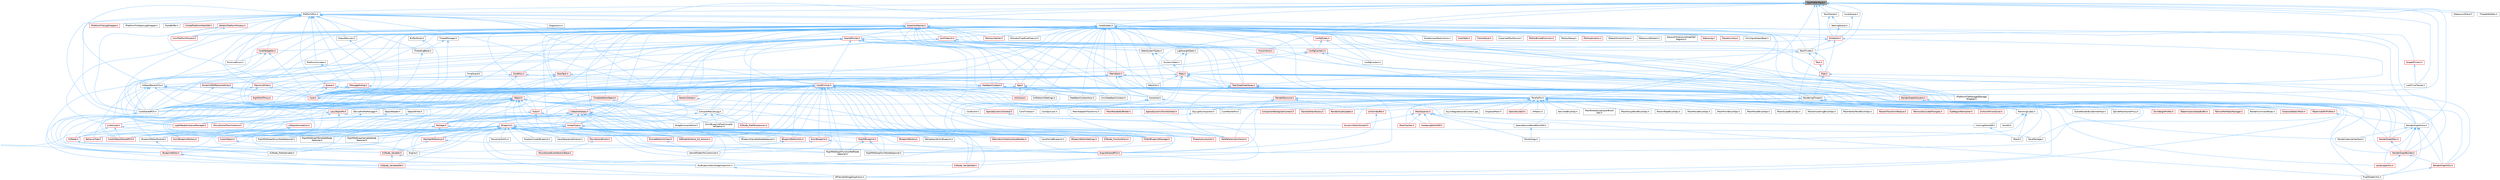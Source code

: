 digraph "CpuProfilerTrace.h"
{
 // INTERACTIVE_SVG=YES
 // LATEX_PDF_SIZE
  bgcolor="transparent";
  edge [fontname=Helvetica,fontsize=10,labelfontname=Helvetica,labelfontsize=10];
  node [fontname=Helvetica,fontsize=10,shape=box,height=0.2,width=0.4];
  Node1 [id="Node000001",label="CpuProfilerTrace.h",height=0.2,width=0.4,color="gray40", fillcolor="grey60", style="filled", fontcolor="black",tooltip=" "];
  Node1 -> Node2 [id="edge1_Node000001_Node000002",dir="back",color="steelblue1",style="solid",tooltip=" "];
  Node2 [id="Node000002",label="CompilerResultsLog.h",height=0.2,width=0.4,color="grey40", fillcolor="white", style="filled",URL="$dc/d68/CompilerResultsLog_8h.html",tooltip=" "];
  Node2 -> Node3 [id="edge2_Node000002_Node000003",dir="back",color="steelblue1",style="solid",tooltip=" "];
  Node3 [id="Node000003",label="AnimBlueprintPostCompile\lValidation.h",height=0.2,width=0.4,color="grey40", fillcolor="white", style="filled",URL="$de/d1b/AnimBlueprintPostCompileValidation_8h.html",tooltip=" "];
  Node2 -> Node4 [id="edge3_Node000002_Node000004",dir="back",color="steelblue1",style="solid",tooltip=" "];
  Node4 [id="Node000004",label="Blueprint.h",height=0.2,width=0.4,color="red", fillcolor="#FFF0F0", style="filled",URL="$d8/d4d/Blueprint_8h.html",tooltip=" "];
  Node4 -> Node5 [id="edge4_Node000004_Node000005",dir="back",color="steelblue1",style="solid",tooltip=" "];
  Node5 [id="Node000005",label="AnimBlueprint.h",height=0.2,width=0.4,color="red", fillcolor="#FFF0F0", style="filled",URL="$dc/d30/AnimBlueprint_8h.html",tooltip=" "];
  Node5 -> Node111 [id="edge5_Node000005_Node000111",dir="back",color="steelblue1",style="solid",tooltip=" "];
  Node111 [id="Node000111",label="Engine.h",height=0.2,width=0.4,color="grey40", fillcolor="white", style="filled",URL="$d1/d34/Public_2Engine_8h.html",tooltip=" "];
  Node5 -> Node112 [id="edge6_Node000005_Node000112",dir="back",color="steelblue1",style="solid",tooltip=" "];
  Node112 [id="Node000112",label="EngineSharedPCH.h",height=0.2,width=0.4,color="red", fillcolor="#FFF0F0", style="filled",URL="$dc/dbb/EngineSharedPCH_8h.html",tooltip=" "];
  Node4 -> Node118 [id="edge7_Node000004_Node000118",dir="back",color="steelblue1",style="solid",tooltip=" "];
  Node118 [id="Node000118",label="AnimBlueprintFactory.h",height=0.2,width=0.4,color="red", fillcolor="#FFF0F0", style="filled",URL="$dc/d70/AnimBlueprintFactory_8h.html",tooltip=" "];
  Node4 -> Node119 [id="edge8_Node000004_Node000119",dir="back",color="steelblue1",style="solid",tooltip=" "];
  Node119 [id="Node000119",label="BPVariableDragDropAction.h",height=0.2,width=0.4,color="grey40", fillcolor="white", style="filled",URL="$dd/d23/BPVariableDragDropAction_8h.html",tooltip=" "];
  Node4 -> Node120 [id="edge9_Node000004_Node000120",dir="back",color="steelblue1",style="solid",tooltip=" "];
  Node120 [id="Node000120",label="BehaviorTree.h",height=0.2,width=0.4,color="red", fillcolor="#FFF0F0", style="filled",URL="$db/db6/BehaviorTree_8h.html",tooltip=" "];
  Node4 -> Node122 [id="edge10_Node000004_Node000122",dir="back",color="steelblue1",style="solid",tooltip=" "];
  Node122 [id="Node000122",label="BlueprintEditor.h",height=0.2,width=0.4,color="red", fillcolor="#FFF0F0", style="filled",URL="$df/d7d/BlueprintEditor_8h.html",tooltip=" "];
  Node122 -> Node119 [id="edge11_Node000122_Node000119",dir="back",color="steelblue1",style="solid",tooltip=" "];
  Node122 -> Node127 [id="edge12_Node000122_Node000127",dir="back",color="steelblue1",style="solid",tooltip=" "];
  Node127 [id="Node000127",label="MyBlueprintItemDragDropAction.h",height=0.2,width=0.4,color="grey40", fillcolor="white", style="filled",URL="$da/d11/MyBlueprintItemDragDropAction_8h.html",tooltip=" "];
  Node127 -> Node119 [id="edge13_Node000127_Node000119",dir="back",color="steelblue1",style="solid",tooltip=" "];
  Node4 -> Node134 [id="edge14_Node000004_Node000134",dir="back",color="steelblue1",style="solid",tooltip=" "];
  Node134 [id="Node000134",label="BlueprintEditorModule.h",height=0.2,width=0.4,color="grey40", fillcolor="white", style="filled",URL="$df/d39/BlueprintEditorModule_8h.html",tooltip=" "];
  Node134 -> Node122 [id="edge15_Node000134_Node000122",dir="back",color="steelblue1",style="solid",tooltip=" "];
  Node4 -> Node135 [id="edge16_Node000004_Node000135",dir="back",color="steelblue1",style="solid",tooltip=" "];
  Node135 [id="Node000135",label="BlueprintEditorSettings.h",height=0.2,width=0.4,color="red", fillcolor="#FFF0F0", style="filled",URL="$d4/dbc/BlueprintEditorSettings_8h.html",tooltip=" "];
  Node4 -> Node140 [id="edge17_Node000004_Node000140",dir="back",color="steelblue1",style="solid",tooltip=" "];
  Node140 [id="Node000140",label="BlueprintEditorUtils.h",height=0.2,width=0.4,color="red", fillcolor="#FFF0F0", style="filled",URL="$d7/d3d/BlueprintEditorUtils_8h.html",tooltip=" "];
  Node140 -> Node141 [id="edge18_Node000140_Node000141",dir="back",color="steelblue1",style="solid",tooltip=" "];
  Node141 [id="Node000141",label="GameModeInfoCustomizer.h",height=0.2,width=0.4,color="grey40", fillcolor="white", style="filled",URL="$d5/df3/GameModeInfoCustomizer_8h.html",tooltip=" "];
  Node4 -> Node142 [id="edge19_Node000004_Node000142",dir="back",color="steelblue1",style="solid",tooltip=" "];
  Node142 [id="Node000142",label="BlueprintFactory.h",height=0.2,width=0.4,color="red", fillcolor="#FFF0F0", style="filled",URL="$dd/d80/BlueprintFactory_8h.html",tooltip=" "];
  Node4 -> Node146 [id="edge20_Node000004_Node000146",dir="back",color="steelblue1",style="solid",tooltip=" "];
  Node146 [id="Node000146",label="BlueprintVariableNodeSpawner.h",height=0.2,width=0.4,color="grey40", fillcolor="white", style="filled",URL="$db/dba/BlueprintVariableNodeSpawner_8h.html",tooltip=" "];
  Node4 -> Node147 [id="edge21_Node000004_Node000147",dir="back",color="steelblue1",style="solid",tooltip=" "];
  Node147 [id="Node000147",label="DisplayClusterBlueprint.h",height=0.2,width=0.4,color="grey40", fillcolor="white", style="filled",URL="$d0/d44/DisplayClusterBlueprint_8h.html",tooltip=" "];
  Node4 -> Node148 [id="edge22_Node000004_Node000148",dir="back",color="steelblue1",style="solid",tooltip=" "];
  Node148 [id="Node000148",label="EdGraphSchema_K2_Actions.h",height=0.2,width=0.4,color="red", fillcolor="#FFF0F0", style="filled",URL="$d8/d9c/EdGraphSchema__K2__Actions_8h.html",tooltip=" "];
  Node4 -> Node111 [id="edge23_Node000004_Node000111",dir="back",color="steelblue1",style="solid",tooltip=" "];
  Node4 -> Node112 [id="edge24_Node000004_Node000112",dir="back",color="steelblue1",style="solid",tooltip=" "];
  Node4 -> Node182 [id="edge25_Node000004_Node000182",dir="back",color="steelblue1",style="solid",tooltip=" "];
  Node182 [id="Node000182",label="FindInBlueprintManager.h",height=0.2,width=0.4,color="red", fillcolor="#FFF0F0", style="filled",URL="$db/d3b/FindInBlueprintManager_8h.html",tooltip=" "];
  Node4 -> Node141 [id="edge26_Node000004_Node000141",dir="back",color="steelblue1",style="solid",tooltip=" "];
  Node4 -> Node186 [id="edge27_Node000004_Node000186",dir="back",color="steelblue1",style="solid",tooltip=" "];
  Node186 [id="Node000186",label="GameplayAbilityBlueprint.h",height=0.2,width=0.4,color="grey40", fillcolor="white", style="filled",URL="$d2/d20/GameplayAbilityBlueprint_8h.html",tooltip=" "];
  Node4 -> Node187 [id="edge28_Node000004_Node000187",dir="back",color="steelblue1",style="solid",tooltip=" "];
  Node187 [id="Node000187",label="GeometryCollectionAssetNodes.h",height=0.2,width=0.4,color="red", fillcolor="#FFF0F0", style="filled",URL="$da/da1/GeometryCollectionAssetNodes_8h.html",tooltip=" "];
  Node4 -> Node189 [id="edge29_Node000004_Node000189",dir="back",color="steelblue1",style="solid",tooltip=" "];
  Node189 [id="Node000189",label="K2Node.h",height=0.2,width=0.4,color="red", fillcolor="#FFF0F0", style="filled",URL="$d5/d94/K2Node_8h.html",tooltip=" "];
  Node189 -> Node289 [id="edge30_Node000189_Node000289",dir="back",color="steelblue1",style="solid",tooltip=" "];
  Node289 [id="Node000289",label="K2Node_MakeVariable.h",height=0.2,width=0.4,color="grey40", fillcolor="white", style="filled",URL="$df/df3/K2Node__MakeVariable_8h.html",tooltip=" "];
  Node189 -> Node310 [id="edge31_Node000189_Node000310",dir="back",color="steelblue1",style="solid",tooltip=" "];
  Node310 [id="Node000310",label="K2Node_Variable.h",height=0.2,width=0.4,color="red", fillcolor="#FFF0F0", style="filled",URL="$d7/dbe/K2Node__Variable_8h.html",tooltip=" "];
  Node310 -> Node311 [id="edge32_Node000310_Node000311",dir="back",color="steelblue1",style="solid",tooltip=" "];
  Node311 [id="Node000311",label="K2Node_VariableGet.h",height=0.2,width=0.4,color="red", fillcolor="#FFF0F0", style="filled",URL="$d3/de0/K2Node__VariableGet_8h.html",tooltip=" "];
  Node310 -> Node312 [id="edge33_Node000310_Node000312",dir="back",color="steelblue1",style="solid",tooltip=" "];
  Node312 [id="Node000312",label="K2Node_VariableSet.h",height=0.2,width=0.4,color="red", fillcolor="#FFF0F0", style="filled",URL="$d9/d54/K2Node__VariableSet_8h.html",tooltip=" "];
  Node4 -> Node253 [id="edge34_Node000004_Node000253",dir="back",color="steelblue1",style="solid",tooltip=" "];
  Node253 [id="Node000253",label="K2Node_FunctionEntry.h",height=0.2,width=0.4,color="red", fillcolor="#FFF0F0", style="filled",URL="$d8/d11/K2Node__FunctionEntry_8h.html",tooltip=" "];
  Node4 -> Node289 [id="edge35_Node000004_Node000289",dir="back",color="steelblue1",style="solid",tooltip=" "];
  Node4 -> Node310 [id="edge36_Node000004_Node000310",dir="back",color="steelblue1",style="solid",tooltip=" "];
  Node4 -> Node311 [id="edge37_Node000004_Node000311",dir="back",color="steelblue1",style="solid",tooltip=" "];
  Node4 -> Node312 [id="edge38_Node000004_Node000312",dir="back",color="steelblue1",style="solid",tooltip=" "];
  Node4 -> Node314 [id="edge39_Node000004_Node000314",dir="back",color="steelblue1",style="solid",tooltip=" "];
  Node314 [id="Node000314",label="KismetEditorUtilities.h",height=0.2,width=0.4,color="red", fillcolor="#FFF0F0", style="filled",URL="$d4/d72/KismetEditorUtilities_8h.html",tooltip=" "];
  Node314 -> Node141 [id="edge40_Node000314_Node000141",dir="back",color="steelblue1",style="solid",tooltip=" "];
  Node4 -> Node316 [id="edge41_Node000004_Node000316",dir="back",color="steelblue1",style="solid",tooltip=" "];
  Node316 [id="Node000316",label="LevelScriptBlueprint.h",height=0.2,width=0.4,color="grey40", fillcolor="white", style="filled",URL="$da/dfb/LevelScriptBlueprint_8h.html",tooltip=" "];
  Node4 -> Node317 [id="edge42_Node000004_Node000317",dir="back",color="steelblue1",style="solid",tooltip=" "];
  Node317 [id="Node000317",label="LevelSequenceDirector.h",height=0.2,width=0.4,color="grey40", fillcolor="white", style="filled",URL="$d8/d00/LevelSequenceDirector_8h.html",tooltip=" "];
  Node4 -> Node318 [id="edge43_Node000004_Node000318",dir="back",color="steelblue1",style="solid",tooltip=" "];
  Node318 [id="Node000318",label="MemberReference.h",height=0.2,width=0.4,color="red", fillcolor="#FFF0F0", style="filled",URL="$dc/d3d/MemberReference_8h.html",tooltip=" "];
  Node318 -> Node112 [id="edge44_Node000318_Node000112",dir="back",color="steelblue1",style="solid",tooltip=" "];
  Node318 -> Node310 [id="edge45_Node000318_Node000310",dir="back",color="steelblue1",style="solid",tooltip=" "];
  Node4 -> Node319 [id="edge46_Node000004_Node000319",dir="back",color="steelblue1",style="solid",tooltip=" "];
  Node319 [id="Node000319",label="MovementUtils.h",height=0.2,width=0.4,color="grey40", fillcolor="white", style="filled",URL="$d0/d54/MovementUtils_8h.html",tooltip=" "];
  Node4 -> Node320 [id="edge47_Node000004_Node000320",dir="back",color="steelblue1",style="solid",tooltip=" "];
  Node320 [id="Node000320",label="MovieSceneEvent.h",height=0.2,width=0.4,color="red", fillcolor="#FFF0F0", style="filled",URL="$dc/d97/MovieSceneEvent_8h.html",tooltip=" "];
  Node320 -> Node326 [id="edge48_Node000320_Node000326",dir="back",color="steelblue1",style="solid",tooltip=" "];
  Node326 [id="Node000326",label="MovieSceneEventSectionBase.h",height=0.2,width=0.4,color="red", fillcolor="#FFF0F0", style="filled",URL="$da/dac/MovieSceneEventSectionBase_8h.html",tooltip=" "];
  Node4 -> Node326 [id="edge49_Node000004_Node000326",dir="back",color="steelblue1",style="solid",tooltip=" "];
  Node4 -> Node127 [id="edge50_Node000004_Node000127",dir="back",color="steelblue1",style="solid",tooltip=" "];
  Node4 -> Node152 [id="edge51_Node000004_Node000152",dir="back",color="steelblue1",style="solid",tooltip=" "];
  Node152 [id="Node000152",label="RigVMBlueprint.h",height=0.2,width=0.4,color="red", fillcolor="#FFF0F0", style="filled",URL="$df/d44/RigVMBlueprint_8h.html",tooltip=" "];
  Node152 -> Node154 [id="edge52_Node000152_Node000154",dir="back",color="steelblue1",style="solid",tooltip=" "];
  Node154 [id="Node000154",label="RigVMEdGraphFunctionRefNode\lSpawner.h",height=0.2,width=0.4,color="grey40", fillcolor="white", style="filled",URL="$d3/d16/RigVMEdGraphFunctionRefNodeSpawner_8h.html",tooltip=" "];
  Node152 -> Node159 [id="edge53_Node000152_Node000159",dir="back",color="steelblue1",style="solid",tooltip=" "];
  Node159 [id="Node000159",label="RigVMEdGraphUnitNodeSpawner.h",height=0.2,width=0.4,color="grey40", fillcolor="white", style="filled",URL="$d3/d6b/RigVMEdGraphUnitNodeSpawner_8h.html",tooltip=" "];
  Node4 -> Node156 [id="edge54_Node000004_Node000156",dir="back",color="steelblue1",style="solid",tooltip=" "];
  Node156 [id="Node000156",label="RigVMEdGraphEnumNodeSpawner.h",height=0.2,width=0.4,color="grey40", fillcolor="white", style="filled",URL="$d3/dfd/RigVMEdGraphEnumNodeSpawner_8h.html",tooltip=" "];
  Node4 -> Node154 [id="edge55_Node000004_Node000154",dir="back",color="steelblue1",style="solid",tooltip=" "];
  Node4 -> Node158 [id="edge56_Node000004_Node000158",dir="back",color="steelblue1",style="solid",tooltip=" "];
  Node158 [id="Node000158",label="RigVMEdGraphTemplateNode\lSpawner.h",height=0.2,width=0.4,color="grey40", fillcolor="white", style="filled",URL="$d9/d6c/RigVMEdGraphTemplateNodeSpawner_8h.html",tooltip=" "];
  Node4 -> Node159 [id="edge57_Node000004_Node000159",dir="back",color="steelblue1",style="solid",tooltip=" "];
  Node4 -> Node160 [id="edge58_Node000004_Node000160",dir="back",color="steelblue1",style="solid",tooltip=" "];
  Node160 [id="Node000160",label="RigVMEdGraphVariableNode\lSpawner.h",height=0.2,width=0.4,color="grey40", fillcolor="white", style="filled",URL="$d0/d83/RigVMEdGraphVariableNodeSpawner_8h.html",tooltip=" "];
  Node2 -> Node258 [id="edge59_Node000002_Node000258",dir="back",color="steelblue1",style="solid",tooltip=" "];
  Node258 [id="Node000258",label="K2Node_MathExpression.h",height=0.2,width=0.4,color="red", fillcolor="#FFF0F0", style="filled",URL="$d4/de7/K2Node__MathExpression_8h.html",tooltip=" "];
  Node2 -> Node342 [id="edge60_Node000002_Node000342",dir="back",color="steelblue1",style="solid",tooltip=" "];
  Node342 [id="Node000342",label="WidgetCompilerRule.h",height=0.2,width=0.4,color="grey40", fillcolor="white", style="filled",URL="$d0/d78/WidgetCompilerRule_8h.html",tooltip=" "];
  Node1 -> Node343 [id="edge61_Node000001_Node000343",dir="back",color="steelblue1",style="solid",tooltip=" "];
  Node343 [id="Node000343",label="CoreGlobals.h",height=0.2,width=0.4,color="grey40", fillcolor="white", style="filled",URL="$d5/d8c/CoreGlobals_8h.html",tooltip=" "];
  Node343 -> Node344 [id="edge62_Node000343_Node000344",dir="back",color="steelblue1",style="solid",tooltip=" "];
  Node344 [id="Node000344",label="AllocatorFixedSizeFreeList.h",height=0.2,width=0.4,color="grey40", fillcolor="white", style="filled",URL="$dd/d0d/AllocatorFixedSizeFreeList_8h.html",tooltip=" "];
  Node343 -> Node345 [id="edge63_Node000343_Node000345",dir="back",color="steelblue1",style="solid",tooltip=" "];
  Node345 [id="Node000345",label="App.h",height=0.2,width=0.4,color="red", fillcolor="#FFF0F0", style="filled",URL="$de/d8b/App_8h.html",tooltip=" "];
  Node345 -> Node347 [id="edge64_Node000345_Node000347",dir="back",color="steelblue1",style="solid",tooltip=" "];
  Node347 [id="Node000347",label="Core.h",height=0.2,width=0.4,color="red", fillcolor="#FFF0F0", style="filled",URL="$d6/dd7/Core_8h.html",tooltip=" "];
  Node347 -> Node348 [id="edge65_Node000347_Node000348",dir="back",color="steelblue1",style="solid",tooltip=" "];
  Node348 [id="Node000348",label="CoreUObject.h",height=0.2,width=0.4,color="red", fillcolor="#FFF0F0", style="filled",URL="$d0/ded/CoreUObject_8h.html",tooltip=" "];
  Node348 -> Node111 [id="edge66_Node000348_Node000111",dir="back",color="steelblue1",style="solid",tooltip=" "];
  Node347 -> Node111 [id="edge67_Node000347_Node000111",dir="back",color="steelblue1",style="solid",tooltip=" "];
  Node345 -> Node354 [id="edge68_Node000345_Node000354",dir="back",color="steelblue1",style="solid",tooltip=" "];
  Node354 [id="Node000354",label="CoreSharedPCH.h",height=0.2,width=0.4,color="grey40", fillcolor="white", style="filled",URL="$d8/de5/CoreSharedPCH_8h.html",tooltip=" "];
  Node354 -> Node355 [id="edge69_Node000354_Node000355",dir="back",color="steelblue1",style="solid",tooltip=" "];
  Node355 [id="Node000355",label="CoreUObjectSharedPCH.h",height=0.2,width=0.4,color="red", fillcolor="#FFF0F0", style="filled",URL="$de/d2f/CoreUObjectSharedPCH_8h.html",tooltip=" "];
  Node345 -> Node357 [id="edge70_Node000345_Node000357",dir="back",color="steelblue1",style="solid",tooltip=" "];
  Node357 [id="Node000357",label="FeedbackContextAnsi.h",height=0.2,width=0.4,color="grey40", fillcolor="white", style="filled",URL="$de/d11/FeedbackContextAnsi_8h.html",tooltip=" "];
  Node345 -> Node362 [id="edge71_Node000345_Node000362",dir="back",color="steelblue1",style="solid",tooltip=" "];
  Node362 [id="Node000362",label="ParallelFor.h",height=0.2,width=0.4,color="grey40", fillcolor="white", style="filled",URL="$d2/da1/ParallelFor_8h.html",tooltip=" "];
  Node362 -> Node363 [id="edge72_Node000362_Node000363",dir="back",color="steelblue1",style="solid",tooltip=" "];
  Node363 [id="Node000363",label="AsyncRegisterLevelContext.cpp",height=0.2,width=0.4,color="grey40", fillcolor="white", style="filled",URL="$da/df8/AsyncRegisterLevelContext_8cpp.html",tooltip=" "];
  Node362 -> Node364 [id="edge73_Node000362_Node000364",dir="back",color="steelblue1",style="solid",tooltip=" "];
  Node364 [id="Node000364",label="Blend.h",height=0.2,width=0.4,color="grey40", fillcolor="white", style="filled",URL="$d4/d80/Blend_8h.html",tooltip=" "];
  Node362 -> Node365 [id="edge74_Node000362_Node000365",dir="back",color="steelblue1",style="solid",tooltip=" "];
  Node365 [id="Node000365",label="CachingMeshSDF.h",height=0.2,width=0.4,color="grey40", fillcolor="white", style="filled",URL="$d3/de9/CachingMeshSDF_8h.html",tooltip=" "];
  Node365 -> Node364 [id="edge75_Node000365_Node000364",dir="back",color="steelblue1",style="solid",tooltip=" "];
  Node362 -> Node354 [id="edge76_Node000362_Node000354",dir="back",color="steelblue1",style="solid",tooltip=" "];
  Node362 -> Node366 [id="edge77_Node000362_Node000366",dir="back",color="steelblue1",style="solid",tooltip=" "];
  Node366 [id="Node000366",label="CoroParallelFor.h",height=0.2,width=0.4,color="grey40", fillcolor="white", style="filled",URL="$d2/d05/CoroParallelFor_8h.html",tooltip=" "];
  Node362 -> Node367 [id="edge78_Node000362_Node000367",dir="back",color="steelblue1",style="solid",tooltip=" "];
  Node367 [id="Node000367",label="DisplaceMesh.h",height=0.2,width=0.4,color="grey40", fillcolor="white", style="filled",URL="$da/df2/DisplaceMesh_8h.html",tooltip=" "];
  Node362 -> Node368 [id="edge79_Node000362_Node000368",dir="back",color="steelblue1",style="solid",tooltip=" "];
  Node368 [id="Node000368",label="DynamicMeshOctree3.h",height=0.2,width=0.4,color="red", fillcolor="#FFF0F0", style="filled",URL="$d8/d9f/DynamicMeshOctree3_8h.html",tooltip=" "];
  Node362 -> Node377 [id="edge80_Node000362_Node000377",dir="back",color="steelblue1",style="solid",tooltip=" "];
  Node377 [id="Node000377",label="FastReferenceCollector.h",height=0.2,width=0.4,color="red", fillcolor="#FFF0F0", style="filled",URL="$dd/d44/FastReferenceCollector_8h.html",tooltip=" "];
  Node362 -> Node380 [id="edge81_Node000362_Node000380",dir="back",color="steelblue1",style="solid",tooltip=" "];
  Node380 [id="Node000380",label="GeometrySet3.h",height=0.2,width=0.4,color="red", fillcolor="#FFF0F0", style="filled",URL="$d2/d39/GeometrySet3_8h.html",tooltip=" "];
  Node362 -> Node396 [id="edge82_Node000362_Node000396",dir="back",color="steelblue1",style="solid",tooltip=" "];
  Node396 [id="Node000396",label="KMeans.h",height=0.2,width=0.4,color="grey40", fillcolor="white", style="filled",URL="$df/d83/KMeans_8h.html",tooltip=" "];
  Node362 -> Node397 [id="edge83_Node000362_Node000397",dir="back",color="steelblue1",style="solid",tooltip=" "];
  Node397 [id="Node000397",label="KelvinletBrushOp.h",height=0.2,width=0.4,color="grey40", fillcolor="white", style="filled",URL="$d9/d5c/KelvinletBrushOp_8h.html",tooltip=" "];
  Node362 -> Node398 [id="edge84_Node000362_Node000398",dir="back",color="steelblue1",style="solid",tooltip=" "];
  Node398 [id="Node000398",label="MarchingCubes.h",height=0.2,width=0.4,color="grey40", fillcolor="white", style="filled",URL="$d8/d16/MarchingCubes_8h.html",tooltip=" "];
  Node398 -> Node364 [id="edge85_Node000398_Node000364",dir="back",color="steelblue1",style="solid",tooltip=" "];
  Node398 -> Node399 [id="edge86_Node000398_Node000399",dir="back",color="steelblue1",style="solid",tooltip=" "];
  Node399 [id="Node000399",label="Morphology.h",height=0.2,width=0.4,color="grey40", fillcolor="white", style="filled",URL="$d7/d60/Morphology_8h.html",tooltip=" "];
  Node398 -> Node400 [id="edge87_Node000398_Node000400",dir="back",color="steelblue1",style="solid",tooltip=" "];
  Node400 [id="Node000400",label="Solidify.h",height=0.2,width=0.4,color="grey40", fillcolor="white", style="filled",URL="$d0/ded/Solidify_8h.html",tooltip=" "];
  Node362 -> Node401 [id="edge88_Node000362_Node000401",dir="back",color="steelblue1",style="solid",tooltip=" "];
  Node401 [id="Node000401",label="MeshAdapterTransforms.h",height=0.2,width=0.4,color="grey40", fillcolor="white", style="filled",URL="$dd/da3/MeshAdapterTransforms_8h.html",tooltip=" "];
  Node362 -> Node402 [id="edge89_Node000362_Node000402",dir="back",color="steelblue1",style="solid",tooltip=" "];
  Node402 [id="Node000402",label="MeshCaches.h",height=0.2,width=0.4,color="red", fillcolor="#FFF0F0", style="filled",URL="$d4/d5e/MeshCaches_8h.html",tooltip=" "];
  Node362 -> Node412 [id="edge90_Node000362_Node000412",dir="back",color="steelblue1",style="solid",tooltip=" "];
  Node412 [id="Node000412",label="MeshEraseSculptLayerBrush\lOps.h",height=0.2,width=0.4,color="grey40", fillcolor="white", style="filled",URL="$d3/dab/MeshEraseSculptLayerBrushOps_8h.html",tooltip=" "];
  Node362 -> Node413 [id="edge91_Node000362_Node000413",dir="back",color="steelblue1",style="solid",tooltip=" "];
  Node413 [id="Node000413",label="MeshGroupPaintBrushOps.h",height=0.2,width=0.4,color="grey40", fillcolor="white", style="filled",URL="$d4/df8/MeshGroupPaintBrushOps_8h.html",tooltip=" "];
  Node362 -> Node414 [id="edge92_Node000362_Node000414",dir="back",color="steelblue1",style="solid",tooltip=" "];
  Node414 [id="Node000414",label="MeshInflateBrushOps.h",height=0.2,width=0.4,color="grey40", fillcolor="white", style="filled",URL="$d7/d16/MeshInflateBrushOps_8h.html",tooltip=" "];
  Node362 -> Node415 [id="edge93_Node000362_Node000415",dir="back",color="steelblue1",style="solid",tooltip=" "];
  Node415 [id="Node000415",label="MeshMoveBrushOps.h",height=0.2,width=0.4,color="grey40", fillcolor="white", style="filled",URL="$dd/dcb/MeshMoveBrushOps_8h.html",tooltip=" "];
  Node362 -> Node416 [id="edge94_Node000362_Node000416",dir="back",color="steelblue1",style="solid",tooltip=" "];
  Node416 [id="Node000416",label="MeshPinchBrushOps.h",height=0.2,width=0.4,color="grey40", fillcolor="white", style="filled",URL="$dc/dbe/MeshPinchBrushOps_8h.html",tooltip=" "];
  Node362 -> Node417 [id="edge95_Node000362_Node000417",dir="back",color="steelblue1",style="solid",tooltip=" "];
  Node417 [id="Node000417",label="MeshPlaneBrushOps.h",height=0.2,width=0.4,color="grey40", fillcolor="white", style="filled",URL="$de/d05/MeshPlaneBrushOps_8h.html",tooltip=" "];
  Node362 -> Node418 [id="edge96_Node000362_Node000418",dir="back",color="steelblue1",style="solid",tooltip=" "];
  Node418 [id="Node000418",label="MeshQueries.h",height=0.2,width=0.4,color="red", fillcolor="#FFF0F0", style="filled",URL="$d1/d76/MeshQueries_8h.html",tooltip=" "];
  Node418 -> Node365 [id="edge97_Node000418_Node000365",dir="back",color="steelblue1",style="solid",tooltip=" "];
  Node418 -> Node368 [id="edge98_Node000418_Node000368",dir="back",color="steelblue1",style="solid",tooltip=" "];
  Node418 -> Node402 [id="edge99_Node000418_Node000402",dir="back",color="steelblue1",style="solid",tooltip=" "];
  Node418 -> Node399 [id="edge100_Node000418_Node000399",dir="back",color="steelblue1",style="solid",tooltip=" "];
  Node418 -> Node534 [id="edge101_Node000418_Node000534",dir="back",color="steelblue1",style="solid",tooltip=" "];
  Node534 [id="Node000534",label="SparseNarrowBandMeshSDF.h",height=0.2,width=0.4,color="grey40", fillcolor="white", style="filled",URL="$d2/d60/SparseNarrowBandMeshSDF_8h.html",tooltip=" "];
  Node534 -> Node399 [id="edge102_Node000534_Node000399",dir="back",color="steelblue1",style="solid",tooltip=" "];
  Node418 -> Node535 [id="edge103_Node000418_Node000535",dir="back",color="steelblue1",style="solid",tooltip=" "];
  Node535 [id="Node000535",label="SweepingMeshSDF.h",height=0.2,width=0.4,color="red", fillcolor="#FFF0F0", style="filled",URL="$d9/d76/SweepingMeshSDF_8h.html",tooltip=" "];
  Node362 -> Node536 [id="edge104_Node000362_Node000536",dir="back",color="steelblue1",style="solid",tooltip=" "];
  Node536 [id="Node000536",label="MeshRenderBufferSet.h",height=0.2,width=0.4,color="red", fillcolor="#FFF0F0", style="filled",URL="$de/dc2/MeshRenderBufferSet_8h.html",tooltip=" "];
  Node362 -> Node538 [id="edge105_Node000362_Node000538",dir="back",color="steelblue1",style="solid",tooltip=" "];
  Node538 [id="Node000538",label="MeshSculptBrushOps.h",height=0.2,width=0.4,color="grey40", fillcolor="white", style="filled",URL="$d1/dc9/MeshSculptBrushOps_8h.html",tooltip=" "];
  Node362 -> Node539 [id="edge106_Node000362_Node000539",dir="back",color="steelblue1",style="solid",tooltip=" "];
  Node539 [id="Node000539",label="MeshSmoothingBrushOps.h",height=0.2,width=0.4,color="grey40", fillcolor="white", style="filled",URL="$dd/d1d/MeshSmoothingBrushOps_8h.html",tooltip=" "];
  Node362 -> Node540 [id="edge107_Node000362_Node000540",dir="back",color="steelblue1",style="solid",tooltip=" "];
  Node540 [id="Node000540",label="MeshVertexPaintBrushOps.h",height=0.2,width=0.4,color="grey40", fillcolor="white", style="filled",URL="$df/d5b/MeshVertexPaintBrushOps_8h.html",tooltip=" "];
  Node362 -> Node541 [id="edge108_Node000362_Node000541",dir="back",color="steelblue1",style="solid",tooltip=" "];
  Node541 [id="Node000541",label="ParallelTransformReduce.h",height=0.2,width=0.4,color="red", fillcolor="#FFF0F0", style="filled",URL="$d8/de7/ParallelTransformReduce_8h.html",tooltip=" "];
  Node362 -> Node409 [id="edge109_Node000362_Node000409",dir="back",color="steelblue1",style="solid",tooltip=" "];
  Node409 [id="Node000409",label="RemoveOccludedTriangles.h",height=0.2,width=0.4,color="red", fillcolor="#FFF0F0", style="filled",URL="$dc/d7b/RemoveOccludedTriangles_8h.html",tooltip=" "];
  Node362 -> Node542 [id="edge110_Node000362_Node000542",dir="back",color="steelblue1",style="solid",tooltip=" "];
  Node542 [id="Node000542",label="SparseDynamicOctree3.h",height=0.2,width=0.4,color="red", fillcolor="#FFF0F0", style="filled",URL="$df/d29/SparseDynamicOctree3_8h.html",tooltip=" "];
  Node542 -> Node368 [id="edge111_Node000542_Node000368",dir="back",color="steelblue1",style="solid",tooltip=" "];
  Node362 -> Node543 [id="edge112_Node000362_Node000543",dir="back",color="steelblue1",style="solid",tooltip=" "];
  Node543 [id="Node000543",label="SparseDynamicPointOctree3.h",height=0.2,width=0.4,color="red", fillcolor="#FFF0F0", style="filled",URL="$d5/dba/SparseDynamicPointOctree3_8h.html",tooltip=" "];
  Node362 -> Node534 [id="edge113_Node000362_Node000534",dir="back",color="steelblue1",style="solid",tooltip=" "];
  Node362 -> Node544 [id="edge114_Node000362_Node000544",dir="back",color="steelblue1",style="solid",tooltip=" "];
  Node544 [id="Node000544",label="SubRegionRemesher.h",height=0.2,width=0.4,color="red", fillcolor="#FFF0F0", style="filled",URL="$d9/d7c/SubRegionRemesher_8h.html",tooltip=" "];
  Node362 -> Node535 [id="edge115_Node000362_Node000535",dir="back",color="steelblue1",style="solid",tooltip=" "];
  Node362 -> Node545 [id="edge116_Node000362_Node000545",dir="back",color="steelblue1",style="solid",tooltip=" "];
  Node545 [id="Node000545",label="UniformMirrorSolver.h",height=0.2,width=0.4,color="red", fillcolor="#FFF0F0", style="filled",URL="$dd/dfd/UniformMirrorSolver_8h.html",tooltip=" "];
  Node345 -> Node1146 [id="edge117_Node000345_Node001146",dir="back",color="steelblue1",style="solid",tooltip=" "];
  Node1146 [id="Node001146",label="UnixFeedbackContext.h",height=0.2,width=0.4,color="grey40", fillcolor="white", style="filled",URL="$d2/db0/UnixFeedbackContext_8h.html",tooltip=" "];
  Node345 -> Node1147 [id="edge118_Node000345_Node001147",dir="back",color="steelblue1",style="solid",tooltip=" "];
  Node1147 [id="Node001147",label="UtilsCore.h",height=0.2,width=0.4,color="red", fillcolor="#FFF0F0", style="filled",URL="$d2/d12/UtilsCore_8h.html",tooltip=" "];
  Node343 -> Node1149 [id="edge119_Node000343_Node001149",dir="back",color="steelblue1",style="solid",tooltip=" "];
  Node1149 [id="Node001149",label="AssetAccessRestrictions.h",height=0.2,width=0.4,color="grey40", fillcolor="white", style="filled",URL="$d2/d86/AssetAccessRestrictions_8h.html",tooltip=" "];
  Node343 -> Node1150 [id="edge120_Node000343_Node001150",dir="back",color="steelblue1",style="solid",tooltip=" "];
  Node1150 [id="Node001150",label="BufferWriter.h",height=0.2,width=0.4,color="grey40", fillcolor="white", style="filled",URL="$de/d1c/BufferWriter_8h.html",tooltip=" "];
  Node1150 -> Node347 [id="edge121_Node001150_Node000347",dir="back",color="steelblue1",style="solid",tooltip=" "];
  Node343 -> Node1151 [id="edge122_Node000343_Node001151",dir="back",color="steelblue1",style="solid",tooltip=" "];
  Node1151 [id="Node001151",label="ConfigCacheIni.h",height=0.2,width=0.4,color="red", fillcolor="#FFF0F0", style="filled",URL="$dd/d3f/ConfigCacheIni_8h.html",tooltip=" "];
  Node1151 -> Node1152 [id="edge123_Node001151_Node001152",dir="back",color="steelblue1",style="solid",tooltip=" "];
  Node1152 [id="Node001152",label="ConfigContext.h",height=0.2,width=0.4,color="grey40", fillcolor="white", style="filled",URL="$d7/d2e/ConfigContext_8h.html",tooltip=" "];
  Node1151 -> Node347 [id="edge124_Node001151_Node000347",dir="back",color="steelblue1",style="solid",tooltip=" "];
  Node1151 -> Node354 [id="edge125_Node001151_Node000354",dir="back",color="steelblue1",style="solid",tooltip=" "];
  Node1151 -> Node1209 [id="edge126_Node001151_Node001209",dir="back",color="steelblue1",style="solid",tooltip=" "];
  Node1209 [id="Node001209",label="IPlatformFileManagedStorage\lWrapper.h",height=0.2,width=0.4,color="grey40", fillcolor="white", style="filled",URL="$db/d2e/IPlatformFileManagedStorageWrapper_8h.html",tooltip=" "];
  Node343 -> Node1152 [id="edge127_Node000343_Node001152",dir="back",color="steelblue1",style="solid",tooltip=" "];
  Node343 -> Node1215 [id="edge128_Node000343_Node001215",dir="back",color="steelblue1",style="solid",tooltip=" "];
  Node1215 [id="Node001215",label="ConfigTypes.h",height=0.2,width=0.4,color="red", fillcolor="#FFF0F0", style="filled",URL="$df/da3/ConfigTypes_8h.html",tooltip=" "];
  Node1215 -> Node1151 [id="edge129_Node001215_Node001151",dir="back",color="steelblue1",style="solid",tooltip=" "];
  Node1215 -> Node1152 [id="edge130_Node001215_Node001152",dir="back",color="steelblue1",style="solid",tooltip=" "];
  Node343 -> Node1217 [id="edge131_Node000343_Node001217",dir="back",color="steelblue1",style="solid",tooltip=" "];
  Node1217 [id="Node001217",label="CookStats.h",height=0.2,width=0.4,color="red", fillcolor="#FFF0F0", style="filled",URL="$dc/d35/CookStats_8h.html",tooltip=" "];
  Node343 -> Node347 [id="edge132_Node000343_Node000347",dir="back",color="steelblue1",style="solid",tooltip=" "];
  Node343 -> Node1221 [id="edge133_Node000343_Node001221",dir="back",color="steelblue1",style="solid",tooltip=" "];
  Node1221 [id="Node001221",label="CoreMinimal.h",height=0.2,width=0.4,color="red", fillcolor="#FFF0F0", style="filled",URL="$d7/d67/CoreMinimal_8h.html",tooltip=" "];
  Node1221 -> Node5 [id="edge134_Node001221_Node000005",dir="back",color="steelblue1",style="solid",tooltip=" "];
  Node1221 -> Node118 [id="edge135_Node001221_Node000118",dir="back",color="steelblue1",style="solid",tooltip=" "];
  Node1221 -> Node3 [id="edge136_Node001221_Node000003",dir="back",color="steelblue1",style="solid",tooltip=" "];
  Node1221 -> Node119 [id="edge137_Node001221_Node000119",dir="back",color="steelblue1",style="solid",tooltip=" "];
  Node1221 -> Node120 [id="edge138_Node001221_Node000120",dir="back",color="steelblue1",style="solid",tooltip=" "];
  Node1221 -> Node4 [id="edge139_Node001221_Node000004",dir="back",color="steelblue1",style="solid",tooltip=" "];
  Node1221 -> Node122 [id="edge140_Node001221_Node000122",dir="back",color="steelblue1",style="solid",tooltip=" "];
  Node1221 -> Node134 [id="edge141_Node001221_Node000134",dir="back",color="steelblue1",style="solid",tooltip=" "];
  Node1221 -> Node135 [id="edge142_Node001221_Node000135",dir="back",color="steelblue1",style="solid",tooltip=" "];
  Node1221 -> Node140 [id="edge143_Node001221_Node000140",dir="back",color="steelblue1",style="solid",tooltip=" "];
  Node1221 -> Node142 [id="edge144_Node001221_Node000142",dir="back",color="steelblue1",style="solid",tooltip=" "];
  Node1221 -> Node146 [id="edge145_Node001221_Node000146",dir="back",color="steelblue1",style="solid",tooltip=" "];
  Node1221 -> Node2 [id="edge146_Node001221_Node000002",dir="back",color="steelblue1",style="solid",tooltip=" "];
  Node1221 -> Node3397 [id="edge147_Node001221_Node003397",dir="back",color="steelblue1",style="solid",tooltip=" "];
  Node3397 [id="Node003397",label="ComponentReregisterContext.h",height=0.2,width=0.4,color="red", fillcolor="#FFF0F0", style="filled",URL="$de/d6e/ComponentReregisterContext_8h.html",tooltip=" "];
  Node1221 -> Node347 [id="edge148_Node001221_Node000347",dir="back",color="steelblue1",style="solid",tooltip=" "];
  Node1221 -> Node354 [id="edge149_Node001221_Node000354",dir="back",color="steelblue1",style="solid",tooltip=" "];
  Node1221 -> Node3890 [id="edge150_Node001221_Node003890",dir="back",color="steelblue1",style="solid",tooltip=" "];
  Node3890 [id="Node003890",label="CoroEvent.h",height=0.2,width=0.4,color="grey40", fillcolor="white", style="filled",URL="$d3/d4f/CoroEvent_8h.html",tooltip=" "];
  Node1221 -> Node3892 [id="edge151_Node001221_Node003892",dir="back",color="steelblue1",style="solid",tooltip=" "];
  Node3892 [id="Node003892",label="Coroutine.h",height=0.2,width=0.4,color="grey40", fillcolor="white", style="filled",URL="$d9/dfc/Coroutine_8h.html",tooltip=" "];
  Node3892 -> Node3890 [id="edge152_Node003892_Node003890",dir="back",color="steelblue1",style="solid",tooltip=" "];
  Node3892 -> Node366 [id="edge153_Node003892_Node000366",dir="back",color="steelblue1",style="solid",tooltip=" "];
  Node3892 -> Node3893 [id="edge154_Node003892_Node003893",dir="back",color="steelblue1",style="solid",tooltip=" "];
  Node3893 [id="Node003893",label="CoroSpinLock.h",height=0.2,width=0.4,color="grey40", fillcolor="white", style="filled",URL="$dc/db7/CoroSpinLock_8h.html",tooltip=" "];
  Node3892 -> Node3894 [id="edge155_Node003892_Node003894",dir="back",color="steelblue1",style="solid",tooltip=" "];
  Node3894 [id="Node003894",label="CoroTimeout.h",height=0.2,width=0.4,color="grey40", fillcolor="white", style="filled",URL="$d5/d68/CoroTimeout_8h.html",tooltip=" "];
  Node1221 -> Node4103 [id="edge156_Node001221_Node004103",dir="back",color="steelblue1",style="solid",tooltip=" "];
  Node4103 [id="Node004103",label="DeviceProfileManager.h",height=0.2,width=0.4,color="grey40", fillcolor="white", style="filled",URL="$db/d84/DeviceProfileManager_8h.html",tooltip=" "];
  Node4103 -> Node111 [id="edge157_Node004103_Node000111",dir="back",color="steelblue1",style="solid",tooltip=" "];
  Node1221 -> Node148 [id="edge158_Node001221_Node000148",dir="back",color="steelblue1",style="solid",tooltip=" "];
  Node1221 -> Node377 [id="edge159_Node001221_Node000377",dir="back",color="steelblue1",style="solid",tooltip=" "];
  Node1221 -> Node182 [id="edge160_Node001221_Node000182",dir="back",color="steelblue1",style="solid",tooltip=" "];
  Node1221 -> Node141 [id="edge161_Node001221_Node000141",dir="back",color="steelblue1",style="solid",tooltip=" "];
  Node1221 -> Node186 [id="edge162_Node001221_Node000186",dir="back",color="steelblue1",style="solid",tooltip=" "];
  Node1221 -> Node6220 [id="edge163_Node001221_Node006220",dir="back",color="steelblue1",style="solid",tooltip=" "];
  Node6220 [id="Node006220",label="GenericOctree.h",height=0.2,width=0.4,color="red", fillcolor="#FFF0F0", style="filled",URL="$de/de6/GenericOctree_8h.html",tooltip=" "];
  Node6220 -> Node111 [id="edge164_Node006220_Node000111",dir="back",color="steelblue1",style="solid",tooltip=" "];
  Node6220 -> Node112 [id="edge165_Node006220_Node000112",dir="back",color="steelblue1",style="solid",tooltip=" "];
  Node1221 -> Node187 [id="edge166_Node001221_Node000187",dir="back",color="steelblue1",style="solid",tooltip=" "];
  Node1221 -> Node797 [id="edge167_Node001221_Node000797",dir="back",color="steelblue1",style="solid",tooltip=" "];
  Node797 [id="Node000797",label="InstancedStaticMesh.h",height=0.2,width=0.4,color="red", fillcolor="#FFF0F0", style="filled",URL="$dd/d89/InstancedStaticMesh_8h.html",tooltip=" "];
  Node1221 -> Node189 [id="edge168_Node001221_Node000189",dir="back",color="steelblue1",style="solid",tooltip=" "];
  Node1221 -> Node253 [id="edge169_Node001221_Node000253",dir="back",color="steelblue1",style="solid",tooltip=" "];
  Node1221 -> Node289 [id="edge170_Node001221_Node000289",dir="back",color="steelblue1",style="solid",tooltip=" "];
  Node1221 -> Node258 [id="edge171_Node001221_Node000258",dir="back",color="steelblue1",style="solid",tooltip=" "];
  Node1221 -> Node310 [id="edge172_Node001221_Node000310",dir="back",color="steelblue1",style="solid",tooltip=" "];
  Node1221 -> Node311 [id="edge173_Node001221_Node000311",dir="back",color="steelblue1",style="solid",tooltip=" "];
  Node1221 -> Node312 [id="edge174_Node001221_Node000312",dir="back",color="steelblue1",style="solid",tooltip=" "];
  Node1221 -> Node314 [id="edge175_Node001221_Node000314",dir="back",color="steelblue1",style="solid",tooltip=" "];
  Node1221 -> Node3518 [id="edge176_Node001221_Node003518",dir="back",color="steelblue1",style="solid",tooltip=" "];
  Node3518 [id="Node003518",label="LandscapeUtils.h",height=0.2,width=0.4,color="red", fillcolor="#FFF0F0", style="filled",URL="$d0/dc0/LandscapeUtils_8h.html",tooltip=" "];
  Node1221 -> Node316 [id="edge177_Node001221_Node000316",dir="back",color="steelblue1",style="solid",tooltip=" "];
  Node1221 -> Node4956 [id="edge178_Node001221_Node004956",dir="back",color="steelblue1",style="solid",tooltip=" "];
  Node4956 [id="Node004956",label="LightWeightInstanceManager.h",height=0.2,width=0.4,color="red", fillcolor="#FFF0F0", style="filled",URL="$d8/d04/LightWeightInstanceManager_8h.html",tooltip=" "];
  Node1221 -> Node5251 [id="edge179_Node001221_Node005251",dir="back",color="steelblue1",style="solid",tooltip=" "];
  Node5251 [id="Node005251",label="LinkerLoad.h",height=0.2,width=0.4,color="red", fillcolor="#FFF0F0", style="filled",URL="$d7/def/LinkerLoad_8h.html",tooltip=" "];
  Node5251 -> Node348 [id="edge180_Node005251_Node000348",dir="back",color="steelblue1",style="solid",tooltip=" "];
  Node5251 -> Node355 [id="edge181_Node005251_Node000355",dir="back",color="steelblue1",style="solid",tooltip=" "];
  Node5251 -> Node189 [id="edge182_Node005251_Node000189",dir="back",color="steelblue1",style="solid",tooltip=" "];
  Node1221 -> Node318 [id="edge183_Node001221_Node000318",dir="back",color="steelblue1",style="solid",tooltip=" "];
  Node1221 -> Node401 [id="edge184_Node001221_Node000401",dir="back",color="steelblue1",style="solid",tooltip=" "];
  Node1221 -> Node536 [id="edge185_Node001221_Node000536",dir="back",color="steelblue1",style="solid",tooltip=" "];
  Node1221 -> Node127 [id="edge186_Node001221_Node000127",dir="back",color="steelblue1",style="solid",tooltip=" "];
  Node1221 -> Node3728 [id="edge187_Node001221_Node003728",dir="back",color="steelblue1",style="solid",tooltip=" "];
  Node3728 [id="Node003728",label="NaniteVertexFactory.h",height=0.2,width=0.4,color="red", fillcolor="#FFF0F0", style="filled",URL="$dd/df7/NaniteVertexFactory_8h.html",tooltip=" "];
  Node1221 -> Node6876 [id="edge188_Node001221_Node006876",dir="back",color="steelblue1",style="solid",tooltip=" "];
  Node6876 [id="Node006876",label="ObjectReader.h",height=0.2,width=0.4,color="grey40", fillcolor="white", style="filled",URL="$de/d04/ObjectReader_8h.html",tooltip=" "];
  Node6876 -> Node348 [id="edge189_Node006876_Node000348",dir="back",color="steelblue1",style="solid",tooltip=" "];
  Node1221 -> Node6880 [id="edge190_Node001221_Node006880",dir="back",color="steelblue1",style="solid",tooltip=" "];
  Node6880 [id="Node006880",label="ObjectWriter.h",height=0.2,width=0.4,color="grey40", fillcolor="white", style="filled",URL="$db/dfd/ObjectWriter_8h.html",tooltip=" "];
  Node6880 -> Node348 [id="edge191_Node006880_Node000348",dir="back",color="steelblue1",style="solid",tooltip=" "];
  Node1221 -> Node6884 [id="edge192_Node001221_Node006884",dir="back",color="steelblue1",style="solid",tooltip=" "];
  Node6884 [id="Node006884",label="Package.h",height=0.2,width=0.4,color="red", fillcolor="#FFF0F0", style="filled",URL="$dd/d79/Package_8h.html",tooltip=" "];
  Node6884 -> Node348 [id="edge193_Node006884_Node000348",dir="back",color="steelblue1",style="solid",tooltip=" "];
  Node6884 -> Node355 [id="edge194_Node006884_Node000355",dir="back",color="steelblue1",style="solid",tooltip=" "];
  Node6884 -> Node377 [id="edge195_Node006884_Node000377",dir="back",color="steelblue1",style="solid",tooltip=" "];
  Node6884 -> Node318 [id="edge196_Node006884_Node000318",dir="back",color="steelblue1",style="solid",tooltip=" "];
  Node6884 -> Node6121 [id="edge197_Node006884_Node006121",dir="back",color="steelblue1",style="solid",tooltip=" "];
  Node6121 [id="Node006121",label="SavePackage.h",height=0.2,width=0.4,color="grey40", fillcolor="white", style="filled",URL="$d7/d0a/SavePackage_8h.html",tooltip=" "];
  Node1221 -> Node5621 [id="edge198_Node001221_Node005621",dir="back",color="steelblue1",style="solid",tooltip=" "];
  Node5621 [id="Node005621",label="PropertyAccessUtil.h",height=0.2,width=0.4,color="red", fillcolor="#FFF0F0", style="filled",URL="$dd/d5d/PropertyAccessUtil_8h.html",tooltip=" "];
  Node1221 -> Node6308 [id="edge199_Node001221_Node006308",dir="back",color="steelblue1",style="solid",tooltip=" "];
  Node6308 [id="Node006308",label="RealtimeGPUProfiler.h",height=0.2,width=0.4,color="red", fillcolor="#FFF0F0", style="filled",URL="$d7/def/RealtimeGPUProfiler_8h.html",tooltip=" "];
  Node6308 -> Node4334 [id="edge200_Node006308_Node004334",dir="back",color="steelblue1",style="solid",tooltip=" "];
  Node4334 [id="Node004334",label="RenderGraphEvent.h",height=0.2,width=0.4,color="grey40", fillcolor="white", style="filled",URL="$db/dbb/RenderGraphEvent_8h.html",tooltip=" "];
  Node4334 -> Node3518 [id="edge201_Node004334_Node003518",dir="back",color="steelblue1",style="solid",tooltip=" "];
  Node4334 -> Node915 [id="edge202_Node004334_Node000915",dir="back",color="steelblue1",style="solid",tooltip=" "];
  Node915 [id="Node000915",label="PixelShaderUtils.h",height=0.2,width=0.4,color="grey40", fillcolor="white", style="filled",URL="$d1/dc7/PixelShaderUtils_8h.html",tooltip=" "];
  Node4334 -> Node4335 [id="edge203_Node004334_Node004335",dir="back",color="steelblue1",style="solid",tooltip=" "];
  Node4335 [id="Node004335",label="RenderCaptureInterface.h",height=0.2,width=0.4,color="grey40", fillcolor="white", style="filled",URL="$da/da8/RenderCaptureInterface_8h.html",tooltip=" "];
  Node4334 -> Node4336 [id="edge204_Node004334_Node004336",dir="back",color="steelblue1",style="solid",tooltip=" "];
  Node4336 [id="Node004336",label="RenderGraphBuilder.h",height=0.2,width=0.4,color="red", fillcolor="#FFF0F0", style="filled",URL="$d4/d7b/RenderGraphBuilder_8h.html",tooltip=" "];
  Node4336 -> Node3518 [id="edge205_Node004336_Node003518",dir="back",color="steelblue1",style="solid",tooltip=" "];
  Node4336 -> Node4339 [id="edge206_Node004336_Node004339",dir="back",color="steelblue1",style="solid",tooltip=" "];
  Node4339 [id="Node004339",label="RenderGraphUtils.h",height=0.2,width=0.4,color="red", fillcolor="#FFF0F0", style="filled",URL="$d6/d45/RenderGraphUtils_8h.html",tooltip=" "];
  Node4339 -> Node915 [id="edge207_Node004339_Node000915",dir="back",color="steelblue1",style="solid",tooltip=" "];
  Node4334 -> Node4352 [id="edge208_Node004334_Node004352",dir="back",color="steelblue1",style="solid",tooltip=" "];
  Node4352 [id="Node004352",label="RenderGraphPass.h",height=0.2,width=0.4,color="red", fillcolor="#FFF0F0", style="filled",URL="$de/d49/RenderGraphPass_8h.html",tooltip=" "];
  Node4352 -> Node4336 [id="edge209_Node004352_Node004336",dir="back",color="steelblue1",style="solid",tooltip=" "];
  Node4334 -> Node4339 [id="edge210_Node004334_Node004339",dir="back",color="steelblue1",style="solid",tooltip=" "];
  Node1221 -> Node6301 [id="edge211_Node001221_Node006301",dir="back",color="steelblue1",style="solid",tooltip=" "];
  Node6301 [id="Node006301",label="RenderAssetUpdate.h",height=0.2,width=0.4,color="red", fillcolor="#FFF0F0", style="filled",URL="$df/da4/RenderAssetUpdate_8h.html",tooltip=" "];
  Node1221 -> Node4335 [id="edge212_Node001221_Node004335",dir="back",color="steelblue1",style="solid",tooltip=" "];
  Node1221 -> Node7007 [id="edge213_Node001221_Node007007",dir="back",color="steelblue1",style="solid",tooltip=" "];
  Node7007 [id="Node007007",label="RenderGraphAllocator.h",height=0.2,width=0.4,color="red", fillcolor="#FFF0F0", style="filled",URL="$d4/da7/RenderGraphAllocator_8h.html",tooltip=" "];
  Node7007 -> Node4336 [id="edge214_Node007007_Node004336",dir="back",color="steelblue1",style="solid",tooltip=" "];
  Node7007 -> Node4334 [id="edge215_Node007007_Node004334",dir="back",color="steelblue1",style="solid",tooltip=" "];
  Node7007 -> Node4352 [id="edge216_Node007007_Node004352",dir="back",color="steelblue1",style="solid",tooltip=" "];
  Node7007 -> Node4339 [id="edge217_Node007007_Node004339",dir="back",color="steelblue1",style="solid",tooltip=" "];
  Node1221 -> Node6307 [id="edge218_Node001221_Node006307",dir="back",color="steelblue1",style="solid",tooltip=" "];
  Node6307 [id="Node006307",label="RenderingThread.h",height=0.2,width=0.4,color="grey40", fillcolor="white", style="filled",URL="$dc/df7/RenderingThread_8h.html",tooltip=" "];
  Node6307 -> Node3397 [id="edge219_Node006307_Node003397",dir="back",color="steelblue1",style="solid",tooltip=" "];
  Node6307 -> Node112 [id="edge220_Node006307_Node000112",dir="back",color="steelblue1",style="solid",tooltip=" "];
  Node6307 -> Node797 [id="edge221_Node006307_Node000797",dir="back",color="steelblue1",style="solid",tooltip=" "];
  Node6307 -> Node3728 [id="edge222_Node006307_Node003728",dir="back",color="steelblue1",style="solid",tooltip=" "];
  Node6307 -> Node6154 [id="edge223_Node006307_Node006154",dir="back",color="steelblue1",style="solid",tooltip=" "];
  Node6154 [id="Node006154",label="ParticlePerfStatsManager.h",height=0.2,width=0.4,color="red", fillcolor="#FFF0F0", style="filled",URL="$dd/db3/ParticlePerfStatsManager_8h.html",tooltip=" "];
  Node6307 -> Node6308 [id="edge224_Node006307_Node006308",dir="back",color="steelblue1",style="solid",tooltip=" "];
  Node6307 -> Node6301 [id="edge225_Node006307_Node006301",dir="back",color="steelblue1",style="solid",tooltip=" "];
  Node6307 -> Node6323 [id="edge226_Node006307_Node006323",dir="back",color="steelblue1",style="solid",tooltip=" "];
  Node6323 [id="Node006323",label="RenderCommandPipes.h",height=0.2,width=0.4,color="grey40", fillcolor="white", style="filled",URL="$dc/d3f/RenderCommandPipes_8h.html",tooltip=" "];
  Node6307 -> Node6324 [id="edge227_Node006307_Node006324",dir="back",color="steelblue1",style="solid",tooltip=" "];
  Node6324 [id="Node006324",label="SceneRenderBuilderInterface.h",height=0.2,width=0.4,color="grey40", fillcolor="white", style="filled",URL="$d9/de2/SceneRenderBuilderInterface_8h.html",tooltip=" "];
  Node6307 -> Node3403 [id="edge228_Node006307_Node003403",dir="back",color="steelblue1",style="solid",tooltip=" "];
  Node3403 [id="Node003403",label="SkinWeightProfile.h",height=0.2,width=0.4,color="red", fillcolor="#FFF0F0", style="filled",URL="$d9/d1f/SkinWeightProfile_8h.html",tooltip=" "];
  Node6307 -> Node5066 [id="edge229_Node006307_Node005066",dir="back",color="steelblue1",style="solid",tooltip=" "];
  Node5066 [id="Node005066",label="SkyLightComponent.h",height=0.2,width=0.4,color="grey40", fillcolor="white", style="filled",URL="$d2/de1/SkyLightComponent_8h.html",tooltip=" "];
  Node5066 -> Node111 [id="edge230_Node005066_Node000111",dir="back",color="steelblue1",style="solid",tooltip=" "];
  Node6307 -> Node807 [id="edge231_Node006307_Node000807",dir="back",color="steelblue1",style="solid",tooltip=" "];
  Node807 [id="Node000807",label="SplineMeshSceneProxy.h",height=0.2,width=0.4,color="grey40", fillcolor="white", style="filled",URL="$dd/dcb/SplineMeshSceneProxy_8h.html",tooltip=" "];
  Node6307 -> Node6325 [id="edge232_Node006307_Node006325",dir="back",color="steelblue1",style="solid",tooltip=" "];
  Node6325 [id="Node006325",label="UniformBuffer.h",height=0.2,width=0.4,color="red", fillcolor="#FFF0F0", style="filled",URL="$de/d78/UniformBuffer_8h.html",tooltip=" "];
  Node6325 -> Node112 [id="edge233_Node006325_Node000112",dir="back",color="steelblue1",style="solid",tooltip=" "];
  Node6307 -> Node6381 [id="edge234_Node006307_Node006381",dir="back",color="steelblue1",style="solid",tooltip=" "];
  Node6381 [id="Node006381",label="WaterInstanceDataBuffer.h",height=0.2,width=0.4,color="red", fillcolor="#FFF0F0", style="filled",URL="$d5/d79/WaterInstanceDataBuffer_8h.html",tooltip=" "];
  Node1221 -> Node5676 [id="edge235_Node001221_Node005676",dir="back",color="steelblue1",style="solid",tooltip=" "];
  Node5676 [id="Node005676",label="RigVMASTProxy.h",height=0.2,width=0.4,color="red", fillcolor="#FFF0F0", style="filled",URL="$d4/d56/RigVMASTProxy_8h.html",tooltip=" "];
  Node1221 -> Node152 [id="edge236_Node001221_Node000152",dir="back",color="steelblue1",style="solid",tooltip=" "];
  Node1221 -> Node156 [id="edge237_Node001221_Node000156",dir="back",color="steelblue1",style="solid",tooltip=" "];
  Node1221 -> Node154 [id="edge238_Node001221_Node000154",dir="back",color="steelblue1",style="solid",tooltip=" "];
  Node1221 -> Node158 [id="edge239_Node001221_Node000158",dir="back",color="steelblue1",style="solid",tooltip=" "];
  Node1221 -> Node159 [id="edge240_Node001221_Node000159",dir="back",color="steelblue1",style="solid",tooltip=" "];
  Node1221 -> Node160 [id="edge241_Node001221_Node000160",dir="back",color="steelblue1",style="solid",tooltip=" "];
  Node1221 -> Node6324 [id="edge242_Node001221_Node006324",dir="back",color="steelblue1",style="solid",tooltip=" "];
  Node1221 -> Node5066 [id="edge243_Node001221_Node005066",dir="back",color="steelblue1",style="solid",tooltip=" "];
  Node1221 -> Node542 [id="edge244_Node001221_Node000542",dir="back",color="steelblue1",style="solid",tooltip=" "];
  Node1221 -> Node543 [id="edge245_Node001221_Node000543",dir="back",color="steelblue1",style="solid",tooltip=" "];
  Node1221 -> Node807 [id="edge246_Node001221_Node000807",dir="back",color="steelblue1",style="solid",tooltip=" "];
  Node1221 -> Node5117 [id="edge247_Node001221_Node005117",dir="back",color="steelblue1",style="solid",tooltip=" "];
  Node5117 [id="Node005117",label="TickableEditorObject.h",height=0.2,width=0.4,color="red", fillcolor="#FFF0F0", style="filled",URL="$d9/d90/TickableEditorObject_8h.html",tooltip=" "];
  Node5117 -> Node122 [id="edge248_Node005117_Node000122",dir="back",color="steelblue1",style="solid",tooltip=" "];
  Node5117 -> Node182 [id="edge249_Node005117_Node000182",dir="back",color="steelblue1",style="solid",tooltip=" "];
  Node1221 -> Node7288 [id="edge250_Node001221_Node007288",dir="back",color="steelblue1",style="solid",tooltip=" "];
  Node7288 [id="Node007288",label="UVEditorUXSettings.h",height=0.2,width=0.4,color="grey40", fillcolor="white", style="filled",URL="$d3/d9f/UVEditorUXSettings_8h.html",tooltip=" "];
  Node1221 -> Node1147 [id="edge251_Node001221_Node001147",dir="back",color="steelblue1",style="solid",tooltip=" "];
  Node1221 -> Node342 [id="edge252_Node001221_Node000342",dir="back",color="steelblue1",style="solid",tooltip=" "];
  Node343 -> Node7366 [id="edge253_Node000343_Node007366",dir="back",color="steelblue1",style="solid",tooltip=" "];
  Node7366 [id="Node007366",label="CoreMisc.h",height=0.2,width=0.4,color="red", fillcolor="#FFF0F0", style="filled",URL="$d8/d97/CoreMisc_8h.html",tooltip=" "];
  Node7366 -> Node345 [id="edge254_Node007366_Node000345",dir="back",color="steelblue1",style="solid",tooltip=" "];
  Node7366 -> Node347 [id="edge255_Node007366_Node000347",dir="back",color="steelblue1",style="solid",tooltip=" "];
  Node7366 -> Node354 [id="edge256_Node007366_Node000354",dir="back",color="steelblue1",style="solid",tooltip=" "];
  Node343 -> Node354 [id="edge257_Node000343_Node000354",dir="back",color="steelblue1",style="solid",tooltip=" "];
  Node343 -> Node4103 [id="edge258_Node000343_Node004103",dir="back",color="steelblue1",style="solid",tooltip=" "];
  Node343 -> Node7574 [id="edge259_Node000343_Node007574",dir="back",color="steelblue1",style="solid",tooltip=" "];
  Node7574 [id="Node007574",label="DynamicRHIResourceArray.h",height=0.2,width=0.4,color="red", fillcolor="#FFF0F0", style="filled",URL="$d7/d60/DynamicRHIResourceArray_8h.html",tooltip=" "];
  Node7574 -> Node347 [id="edge260_Node007574_Node000347",dir="back",color="steelblue1",style="solid",tooltip=" "];
  Node7574 -> Node354 [id="edge261_Node007574_Node000354",dir="back",color="steelblue1",style="solid",tooltip=" "];
  Node343 -> Node7578 [id="edge262_Node000343_Node007578",dir="back",color="steelblue1",style="solid",tooltip=" "];
  Node7578 [id="Node007578",label="FeedbackContext.h",height=0.2,width=0.4,color="red", fillcolor="#FFF0F0", style="filled",URL="$dd/d76/FeedbackContext_8h.html",tooltip=" "];
  Node7578 -> Node347 [id="edge263_Node007578_Node000347",dir="back",color="steelblue1",style="solid",tooltip=" "];
  Node7578 -> Node354 [id="edge264_Node007578_Node000354",dir="back",color="steelblue1",style="solid",tooltip=" "];
  Node7578 -> Node357 [id="edge265_Node007578_Node000357",dir="back",color="steelblue1",style="solid",tooltip=" "];
  Node7578 -> Node1146 [id="edge266_Node007578_Node001146",dir="back",color="steelblue1",style="solid",tooltip=" "];
  Node343 -> Node357 [id="edge267_Node000343_Node000357",dir="back",color="steelblue1",style="solid",tooltip=" "];
  Node343 -> Node7579 [id="edge268_Node000343_Node007579",dir="back",color="steelblue1",style="solid",tooltip=" "];
  Node7579 [id="Node007579",label="FrameValue.h",height=0.2,width=0.4,color="red", fillcolor="#FFF0F0", style="filled",URL="$d8/d1e/FrameValue_8h.html",tooltip=" "];
  Node343 -> Node6220 [id="edge269_Node000343_Node006220",dir="back",color="steelblue1",style="solid",tooltip=" "];
  Node343 -> Node7580 [id="edge270_Node000343_Node007580",dir="back",color="steelblue1",style="solid",tooltip=" "];
  Node7580 [id="Node007580",label="ILocalizedTextSource.h",height=0.2,width=0.4,color="grey40", fillcolor="white", style="filled",URL="$dd/dc6/ILocalizedTextSource_8h.html",tooltip=" "];
  Node343 -> Node1209 [id="edge271_Node000343_Node001209",dir="back",color="steelblue1",style="solid",tooltip=" "];
  Node343 -> Node5247 [id="edge272_Node000343_Node005247",dir="back",color="steelblue1",style="solid",tooltip=" "];
  Node5247 [id="Node005247",label="LazyObjectPtr.h",height=0.2,width=0.4,color="red", fillcolor="#FFF0F0", style="filled",URL="$d0/d2a/LazyObjectPtr_8h.html",tooltip=" "];
  Node5247 -> Node348 [id="edge273_Node005247_Node000348",dir="back",color="steelblue1",style="solid",tooltip=" "];
  Node5247 -> Node355 [id="edge274_Node005247_Node000355",dir="back",color="steelblue1",style="solid",tooltip=" "];
  Node5247 -> Node5251 [id="edge275_Node005247_Node005251",dir="back",color="steelblue1",style="solid",tooltip=" "];
  Node5247 -> Node5252 [id="edge276_Node005247_Node005252",dir="back",color="steelblue1",style="solid",tooltip=" "];
  Node5252 [id="Node005252",label="UnrealType.h",height=0.2,width=0.4,color="red", fillcolor="#FFF0F0", style="filled",URL="$d6/d2f/UnrealType_8h.html",tooltip=" "];
  Node5252 -> Node119 [id="edge277_Node005252_Node000119",dir="back",color="steelblue1",style="solid",tooltip=" "];
  Node5252 -> Node140 [id="edge278_Node005252_Node000140",dir="back",color="steelblue1",style="solid",tooltip=" "];
  Node5252 -> Node146 [id="edge279_Node005252_Node000146",dir="back",color="steelblue1",style="solid",tooltip=" "];
  Node5252 -> Node348 [id="edge280_Node005252_Node000348",dir="back",color="steelblue1",style="solid",tooltip=" "];
  Node5252 -> Node355 [id="edge281_Node005252_Node000355",dir="back",color="steelblue1",style="solid",tooltip=" "];
  Node5252 -> Node148 [id="edge282_Node005252_Node000148",dir="back",color="steelblue1",style="solid",tooltip=" "];
  Node5252 -> Node377 [id="edge283_Node005252_Node000377",dir="back",color="steelblue1",style="solid",tooltip=" "];
  Node5252 -> Node141 [id="edge284_Node005252_Node000141",dir="back",color="steelblue1",style="solid",tooltip=" "];
  Node5252 -> Node311 [id="edge285_Node005252_Node000311",dir="back",color="steelblue1",style="solid",tooltip=" "];
  Node5252 -> Node312 [id="edge286_Node005252_Node000312",dir="back",color="steelblue1",style="solid",tooltip=" "];
  Node5252 -> Node318 [id="edge287_Node005252_Node000318",dir="back",color="steelblue1",style="solid",tooltip=" "];
  Node5252 -> Node127 [id="edge288_Node005252_Node000127",dir="back",color="steelblue1",style="solid",tooltip=" "];
  Node5252 -> Node5621 [id="edge289_Node005252_Node005621",dir="back",color="steelblue1",style="solid",tooltip=" "];
  Node5252 -> Node156 [id="edge290_Node005252_Node000156",dir="back",color="steelblue1",style="solid",tooltip=" "];
  Node5252 -> Node154 [id="edge291_Node005252_Node000154",dir="back",color="steelblue1",style="solid",tooltip=" "];
  Node5252 -> Node158 [id="edge292_Node005252_Node000158",dir="back",color="steelblue1",style="solid",tooltip=" "];
  Node5252 -> Node159 [id="edge293_Node005252_Node000159",dir="back",color="steelblue1",style="solid",tooltip=" "];
  Node5252 -> Node160 [id="edge294_Node005252_Node000160",dir="back",color="steelblue1",style="solid",tooltip=" "];
  Node343 -> Node7581 [id="edge295_Node000343_Node007581",dir="back",color="steelblue1",style="solid",tooltip=" "];
  Node7581 [id="Node007581",label="LightweightStats.h",height=0.2,width=0.4,color="grey40", fillcolor="white", style="filled",URL="$d5/d66/LightweightStats_8h.html",tooltip=" "];
  Node7581 -> Node7582 [id="edge296_Node007581_Node007582",dir="back",color="steelblue1",style="solid",tooltip=" "];
  Node7582 [id="Node007582",label="DynamicStats.h",height=0.2,width=0.4,color="grey40", fillcolor="white", style="filled",URL="$dc/d24/DynamicStats_8h.html",tooltip=" "];
  Node7582 -> Node7583 [id="edge297_Node007582_Node007583",dir="back",color="steelblue1",style="solid",tooltip=" "];
  Node7583 [id="Node007583",label="Stats.h",height=0.2,width=0.4,color="red", fillcolor="#FFF0F0", style="filled",URL="$dc/d09/Stats_8h.html",tooltip=" "];
  Node7583 -> Node4913 [id="edge298_Node007583_Node004913",dir="back",color="steelblue1",style="solid",tooltip=" "];
  Node4913 [id="Node004913",label="Actor.h",height=0.2,width=0.4,color="red", fillcolor="#FFF0F0", style="filled",URL="$d0/d43/Actor_8h.html",tooltip=" "];
  Node4913 -> Node112 [id="edge299_Node004913_Node000112",dir="back",color="steelblue1",style="solid",tooltip=" "];
  Node4913 -> Node314 [id="edge300_Node004913_Node000314",dir="back",color="steelblue1",style="solid",tooltip=" "];
  Node4913 -> Node4956 [id="edge301_Node004913_Node004956",dir="back",color="steelblue1",style="solid",tooltip=" "];
  Node7583 -> Node122 [id="edge302_Node007583_Node000122",dir="back",color="steelblue1",style="solid",tooltip=" "];
  Node7583 -> Node140 [id="edge303_Node007583_Node000140",dir="back",color="steelblue1",style="solid",tooltip=" "];
  Node7583 -> Node2 [id="edge304_Node007583_Node000002",dir="back",color="steelblue1",style="solid",tooltip=" "];
  Node7583 -> Node347 [id="edge305_Node007583_Node000347",dir="back",color="steelblue1",style="solid",tooltip=" "];
  Node7583 -> Node354 [id="edge306_Node007583_Node000354",dir="back",color="steelblue1",style="solid",tooltip=" "];
  Node7583 -> Node377 [id="edge307_Node007583_Node000377",dir="back",color="steelblue1",style="solid",tooltip=" "];
  Node7583 -> Node182 [id="edge308_Node007583_Node000182",dir="back",color="steelblue1",style="solid",tooltip=" "];
  Node7583 -> Node797 [id="edge309_Node007583_Node000797",dir="back",color="steelblue1",style="solid",tooltip=" "];
  Node7583 -> Node7596 [id="edge310_Node007583_Node007596",dir="back",color="steelblue1",style="solid",tooltip=" "];
  Node7596 [id="Node007596",label="LoadTimeTracker.h",height=0.2,width=0.4,color="grey40", fillcolor="white", style="filled",URL="$d4/dec/LoadTimeTracker_8h.html",tooltip=" "];
  Node7583 -> Node362 [id="edge311_Node007583_Node000362",dir="back",color="steelblue1",style="solid",tooltip=" "];
  Node7583 -> Node6308 [id="edge312_Node007583_Node006308",dir="back",color="steelblue1",style="solid",tooltip=" "];
  Node7583 -> Node4336 [id="edge313_Node007583_Node004336",dir="back",color="steelblue1",style="solid",tooltip=" "];
  Node7583 -> Node4334 [id="edge314_Node007583_Node004334",dir="back",color="steelblue1",style="solid",tooltip=" "];
  Node7583 -> Node4352 [id="edge315_Node007583_Node004352",dir="back",color="steelblue1",style="solid",tooltip=" "];
  Node7583 -> Node4339 [id="edge316_Node007583_Node004339",dir="back",color="steelblue1",style="solid",tooltip=" "];
  Node7583 -> Node6307 [id="edge317_Node007583_Node006307",dir="back",color="steelblue1",style="solid",tooltip=" "];
  Node7583 -> Node6302 [id="edge318_Node007583_Node006302",dir="back",color="steelblue1",style="solid",tooltip=" "];
  Node6302 [id="Node006302",label="StatsFile.h",height=0.2,width=0.4,color="grey40", fillcolor="white", style="filled",URL="$d7/d3b/StatsFile_8h.html",tooltip=" "];
  Node7583 -> Node6404 [id="edge319_Node007583_Node006404",dir="back",color="steelblue1",style="solid",tooltip=" "];
  Node6404 [id="Node006404",label="TaskGraphInterfaces.h",height=0.2,width=0.4,color="red", fillcolor="#FFF0F0", style="filled",URL="$d2/d4c/TaskGraphInterfaces_8h.html",tooltip=" "];
  Node6404 -> Node354 [id="edge320_Node006404_Node000354",dir="back",color="steelblue1",style="solid",tooltip=" "];
  Node6404 -> Node377 [id="edge321_Node006404_Node000377",dir="back",color="steelblue1",style="solid",tooltip=" "];
  Node6404 -> Node1209 [id="edge322_Node006404_Node001209",dir="back",color="steelblue1",style="solid",tooltip=" "];
  Node6404 -> Node362 [id="edge323_Node006404_Node000362",dir="back",color="steelblue1",style="solid",tooltip=" "];
  Node6404 -> Node6307 [id="edge324_Node006404_Node006307",dir="back",color="steelblue1",style="solid",tooltip=" "];
  Node7583 -> Node7521 [id="edge325_Node007583_Node007521",dir="back",color="steelblue1",style="solid",tooltip=" "];
  Node7521 [id="Node007521",label="UObjectBaseUtility.h",height=0.2,width=0.4,color="grey40", fillcolor="white", style="filled",URL="$d2/df9/UObjectBaseUtility_8h.html",tooltip=" "];
  Node7521 -> Node4913 [id="edge326_Node007521_Node004913",dir="back",color="steelblue1",style="solid",tooltip=" "];
  Node7521 -> Node348 [id="edge327_Node007521_Node000348",dir="back",color="steelblue1",style="solid",tooltip=" "];
  Node7521 -> Node355 [id="edge328_Node007521_Node000355",dir="back",color="steelblue1",style="solid",tooltip=" "];
  Node7521 -> Node4956 [id="edge329_Node007521_Node004956",dir="back",color="steelblue1",style="solid",tooltip=" "];
  Node7521 -> Node7394 [id="edge330_Node007521_Node007394",dir="back",color="steelblue1",style="solid",tooltip=" "];
  Node7394 [id="Node007394",label="Object.h",height=0.2,width=0.4,color="red", fillcolor="#FFF0F0", style="filled",URL="$db/dbf/Object_8h.html",tooltip=" "];
  Node7394 -> Node4913 [id="edge331_Node007394_Node004913",dir="back",color="steelblue1",style="solid",tooltip=" "];
  Node7394 -> Node3 [id="edge332_Node007394_Node000003",dir="back",color="steelblue1",style="solid",tooltip=" "];
  Node7394 -> Node120 [id="edge333_Node007394_Node000120",dir="back",color="steelblue1",style="solid",tooltip=" "];
  Node7394 -> Node4 [id="edge334_Node007394_Node000004",dir="back",color="steelblue1",style="solid",tooltip=" "];
  Node7394 -> Node135 [id="edge335_Node007394_Node000135",dir="back",color="steelblue1",style="solid",tooltip=" "];
  Node7394 -> Node146 [id="edge336_Node007394_Node000146",dir="back",color="steelblue1",style="solid",tooltip=" "];
  Node7394 -> Node2 [id="edge337_Node007394_Node000002",dir="back",color="steelblue1",style="solid",tooltip=" "];
  Node7394 -> Node348 [id="edge338_Node007394_Node000348",dir="back",color="steelblue1",style="solid",tooltip=" "];
  Node7394 -> Node355 [id="edge339_Node007394_Node000355",dir="back",color="steelblue1",style="solid",tooltip=" "];
  Node7394 -> Node4103 [id="edge340_Node007394_Node004103",dir="back",color="steelblue1",style="solid",tooltip=" "];
  Node7394 -> Node148 [id="edge341_Node007394_Node000148",dir="back",color="steelblue1",style="solid",tooltip=" "];
  Node7394 -> Node189 [id="edge342_Node007394_Node000189",dir="back",color="steelblue1",style="solid",tooltip=" "];
  Node7394 -> Node314 [id="edge343_Node007394_Node000314",dir="back",color="steelblue1",style="solid",tooltip=" "];
  Node7394 -> Node5247 [id="edge344_Node007394_Node005247",dir="back",color="steelblue1",style="solid",tooltip=" "];
  Node7394 -> Node4956 [id="edge345_Node007394_Node004956",dir="back",color="steelblue1",style="solid",tooltip=" "];
  Node7394 -> Node3463 [id="edge346_Node007394_Node003463",dir="back",color="steelblue1",style="solid",tooltip=" "];
  Node3463 [id="Node003463",label="MovieSceneTrackInstance.h",height=0.2,width=0.4,color="red", fillcolor="#FFF0F0", style="filled",URL="$d4/d28/MovieSceneTrackInstance_8h.html",tooltip=" "];
  Node7394 -> Node6876 [id="edge347_Node007394_Node006876",dir="back",color="steelblue1",style="solid",tooltip=" "];
  Node7394 -> Node6880 [id="edge348_Node007394_Node006880",dir="back",color="steelblue1",style="solid",tooltip=" "];
  Node7394 -> Node6884 [id="edge349_Node007394_Node006884",dir="back",color="steelblue1",style="solid",tooltip=" "];
  Node7394 -> Node156 [id="edge350_Node007394_Node000156",dir="back",color="steelblue1",style="solid",tooltip=" "];
  Node7394 -> Node154 [id="edge351_Node007394_Node000154",dir="back",color="steelblue1",style="solid",tooltip=" "];
  Node7394 -> Node158 [id="edge352_Node007394_Node000158",dir="back",color="steelblue1",style="solid",tooltip=" "];
  Node7394 -> Node159 [id="edge353_Node007394_Node000159",dir="back",color="steelblue1",style="solid",tooltip=" "];
  Node7394 -> Node160 [id="edge354_Node007394_Node000160",dir="back",color="steelblue1",style="solid",tooltip=" "];
  Node7394 -> Node5252 [id="edge355_Node007394_Node005252",dir="back",color="steelblue1",style="solid",tooltip=" "];
  Node7394 -> Node342 [id="edge356_Node007394_Node000342",dir="back",color="steelblue1",style="solid",tooltip=" "];
  Node7521 -> Node5676 [id="edge357_Node007521_Node005676",dir="back",color="steelblue1",style="solid",tooltip=" "];
  Node7521 -> Node7520 [id="edge358_Node007521_Node007520",dir="back",color="steelblue1",style="solid",tooltip=" "];
  Node7520 [id="Node007520",label="UObjectAnnotation.h",height=0.2,width=0.4,color="red", fillcolor="#FFF0F0", style="filled",URL="$d9/d17/UObjectAnnotation_8h.html",tooltip=" "];
  Node7520 -> Node348 [id="edge359_Node007520_Node000348",dir="back",color="steelblue1",style="solid",tooltip=" "];
  Node7520 -> Node355 [id="edge360_Node007520_Node000355",dir="back",color="steelblue1",style="solid",tooltip=" "];
  Node7583 -> Node7549 [id="edge361_Node007583_Node007549",dir="back",color="steelblue1",style="solid",tooltip=" "];
  Node7549 [id="Node007549",label="UObjectGlobals.h",height=0.2,width=0.4,color="red", fillcolor="#FFF0F0", style="filled",URL="$d0/da9/UObjectGlobals_8h.html",tooltip=" "];
  Node7549 -> Node135 [id="edge362_Node007549_Node000135",dir="back",color="steelblue1",style="solid",tooltip=" "];
  Node7549 -> Node146 [id="edge363_Node007549_Node000146",dir="back",color="steelblue1",style="solid",tooltip=" "];
  Node7549 -> Node348 [id="edge364_Node007549_Node000348",dir="back",color="steelblue1",style="solid",tooltip=" "];
  Node7549 -> Node355 [id="edge365_Node007549_Node000355",dir="back",color="steelblue1",style="solid",tooltip=" "];
  Node7549 -> Node148 [id="edge366_Node007549_Node000148",dir="back",color="steelblue1",style="solid",tooltip=" "];
  Node7549 -> Node182 [id="edge367_Node007549_Node000182",dir="back",color="steelblue1",style="solid",tooltip=" "];
  Node7549 -> Node189 [id="edge368_Node007549_Node000189",dir="back",color="steelblue1",style="solid",tooltip=" "];
  Node7549 -> Node253 [id="edge369_Node007549_Node000253",dir="back",color="steelblue1",style="solid",tooltip=" "];
  Node7549 -> Node289 [id="edge370_Node007549_Node000289",dir="back",color="steelblue1",style="solid",tooltip=" "];
  Node7549 -> Node258 [id="edge371_Node007549_Node000258",dir="back",color="steelblue1",style="solid",tooltip=" "];
  Node7549 -> Node310 [id="edge372_Node007549_Node000310",dir="back",color="steelblue1",style="solid",tooltip=" "];
  Node7549 -> Node311 [id="edge373_Node007549_Node000311",dir="back",color="steelblue1",style="solid",tooltip=" "];
  Node7549 -> Node312 [id="edge374_Node007549_Node000312",dir="back",color="steelblue1",style="solid",tooltip=" "];
  Node7549 -> Node3463 [id="edge375_Node007549_Node003463",dir="back",color="steelblue1",style="solid",tooltip=" "];
  Node7549 -> Node6884 [id="edge376_Node007549_Node006884",dir="back",color="steelblue1",style="solid",tooltip=" "];
  Node7549 -> Node5252 [id="edge377_Node007549_Node005252",dir="back",color="steelblue1",style="solid",tooltip=" "];
  Node7549 -> Node342 [id="edge378_Node007549_Node000342",dir="back",color="steelblue1",style="solid",tooltip=" "];
  Node7581 -> Node7583 [id="edge379_Node007581_Node007583",dir="back",color="steelblue1",style="solid",tooltip=" "];
  Node343 -> Node5251 [id="edge380_Node000343_Node005251",dir="back",color="steelblue1",style="solid",tooltip=" "];
  Node343 -> Node7651 [id="edge381_Node000343_Node007651",dir="back",color="steelblue1",style="solid",tooltip=" "];
  Node7651 [id="Node007651",label="LockFreeList.h",height=0.2,width=0.4,color="red", fillcolor="#FFF0F0", style="filled",URL="$d4/de7/LockFreeList_8h.html",tooltip=" "];
  Node7651 -> Node347 [id="edge382_Node007651_Node000347",dir="back",color="steelblue1",style="solid",tooltip=" "];
  Node7651 -> Node354 [id="edge383_Node007651_Node000354",dir="back",color="steelblue1",style="solid",tooltip=" "];
  Node7651 -> Node7661 [id="edge384_Node007651_Node007661",dir="back",color="steelblue1",style="solid",tooltip=" "];
  Node7661 [id="Node007661",label="StatsSystemTypes.h",height=0.2,width=0.4,color="grey40", fillcolor="white", style="filled",URL="$d1/d5a/StatsSystemTypes_8h.html",tooltip=" "];
  Node7661 -> Node7582 [id="edge385_Node007661_Node007582",dir="back",color="steelblue1",style="solid",tooltip=" "];
  Node7661 -> Node7583 [id="edge386_Node007661_Node007583",dir="back",color="steelblue1",style="solid",tooltip=" "];
  Node7651 -> Node6404 [id="edge387_Node007651_Node006404",dir="back",color="steelblue1",style="solid",tooltip=" "];
  Node7651 -> Node6385 [id="edge388_Node007651_Node006385",dir="back",color="steelblue1",style="solid",tooltip=" "];
  Node6385 [id="Node006385",label="TaskPrivate.h",height=0.2,width=0.4,color="grey40", fillcolor="white", style="filled",URL="$d0/d89/TaskPrivate_8h.html",tooltip=" "];
  Node6385 -> Node6305 [id="edge389_Node006385_Node006305",dir="back",color="steelblue1",style="solid",tooltip=" "];
  Node6305 [id="Node006305",label="Pipe.h",height=0.2,width=0.4,color="red", fillcolor="#FFF0F0", style="filled",URL="$d4/d5f/Pipe_8h.html",tooltip=" "];
  Node6305 -> Node4336 [id="edge390_Node006305_Node004336",dir="back",color="steelblue1",style="solid",tooltip=" "];
  Node6305 -> Node6307 [id="edge391_Node006305_Node006307",dir="back",color="steelblue1",style="solid",tooltip=" "];
  Node6385 -> Node6386 [id="edge392_Node006385_Node006386",dir="back",color="steelblue1",style="solid",tooltip=" "];
  Node6386 [id="Node006386",label="Task.h",height=0.2,width=0.4,color="red", fillcolor="#FFF0F0", style="filled",URL="$db/d0e/Tasks_2Task_8h.html",tooltip=" "];
  Node6386 -> Node6305 [id="edge393_Node006386_Node006305",dir="back",color="steelblue1",style="solid",tooltip=" "];
  Node6385 -> Node6404 [id="edge394_Node006385_Node006404",dir="back",color="steelblue1",style="solid",tooltip=" "];
  Node343 -> Node7662 [id="edge395_Node000343_Node007662",dir="back",color="steelblue1",style="solid",tooltip=" "];
  Node7662 [id="Node007662",label="MallocBinnedCommon.h",height=0.2,width=0.4,color="red", fillcolor="#FFF0F0", style="filled",URL="$d9/d32/MallocBinnedCommon_8h.html",tooltip=" "];
  Node343 -> Node7665 [id="edge396_Node000343_Node007665",dir="back",color="steelblue1",style="solid",tooltip=" "];
  Node7665 [id="Node007665",label="MallocDebug.h",height=0.2,width=0.4,color="grey40", fillcolor="white", style="filled",URL="$df/d2c/MallocDebug_8h.html",tooltip=" "];
  Node343 -> Node7666 [id="edge397_Node000343_Node007666",dir="back",color="steelblue1",style="solid",tooltip=" "];
  Node7666 [id="Node007666",label="MallocJemalloc.h",height=0.2,width=0.4,color="red", fillcolor="#FFF0F0", style="filled",URL="$d6/d4c/MallocJemalloc_8h.html",tooltip=" "];
  Node343 -> Node7667 [id="edge398_Node000343_Node007667",dir="back",color="steelblue1",style="solid",tooltip=" "];
  Node7667 [id="Node007667",label="MediaIOCoreUtilities.h",height=0.2,width=0.4,color="grey40", fillcolor="white", style="filled",URL="$dc/d1b/MediaIOCoreUtilities_8h.html",tooltip=" "];
  Node343 -> Node7659 [id="edge399_Node000343_Node007659",dir="back",color="steelblue1",style="solid",tooltip=" "];
  Node7659 [id="Node007659",label="MemStack.h",height=0.2,width=0.4,color="red", fillcolor="#FFF0F0", style="filled",URL="$d7/de0/MemStack_8h.html",tooltip=" "];
  Node7659 -> Node347 [id="edge400_Node007659_Node000347",dir="back",color="steelblue1",style="solid",tooltip=" "];
  Node7659 -> Node354 [id="edge401_Node007659_Node000354",dir="back",color="steelblue1",style="solid",tooltip=" "];
  Node7659 -> Node3892 [id="edge402_Node007659_Node003892",dir="back",color="steelblue1",style="solid",tooltip=" "];
  Node7659 -> Node362 [id="edge403_Node007659_Node000362",dir="back",color="steelblue1",style="solid",tooltip=" "];
  Node7659 -> Node7007 [id="edge404_Node007659_Node007007",dir="back",color="steelblue1",style="solid",tooltip=" "];
  Node7659 -> Node6404 [id="edge405_Node007659_Node006404",dir="back",color="steelblue1",style="solid",tooltip=" "];
  Node343 -> Node7645 [id="edge406_Node000343_Node007645",dir="back",color="steelblue1",style="solid",tooltip=" "];
  Node7645 [id="Node007645",label="MemoryHasher.h",height=0.2,width=0.4,color="red", fillcolor="#FFF0F0", style="filled",URL="$d5/de0/MemoryHasher_8h.html",tooltip=" "];
  Node343 -> Node7668 [id="edge407_Node000343_Node007668",dir="back",color="steelblue1",style="solid",tooltip=" "];
  Node7668 [id="Node007668",label="MemoryWriter.h",height=0.2,width=0.4,color="red", fillcolor="#FFF0F0", style="filled",URL="$d5/dce/MemoryWriter_8h.html",tooltip=" "];
  Node7668 -> Node347 [id="edge408_Node007668_Node000347",dir="back",color="steelblue1",style="solid",tooltip=" "];
  Node7668 -> Node354 [id="edge409_Node007668_Node000354",dir="back",color="steelblue1",style="solid",tooltip=" "];
  Node7668 -> Node6880 [id="edge410_Node007668_Node006880",dir="back",color="steelblue1",style="solid",tooltip=" "];
  Node343 -> Node7673 [id="edge411_Node000343_Node007673",dir="back",color="steelblue1",style="solid",tooltip=" "];
  Node7673 [id="Node007673",label="MetasoundGlobals.h",height=0.2,width=0.4,color="grey40", fillcolor="white", style="filled",URL="$da/d11/MetasoundGlobals_8h.html",tooltip=" "];
  Node343 -> Node7674 [id="edge412_Node000343_Node007674",dir="back",color="steelblue1",style="solid",tooltip=" "];
  Node7674 [id="Node007674",label="NetworkPredictionModelDef\lRegistry.h",height=0.2,width=0.4,color="grey40", fillcolor="white", style="filled",URL="$da/d3c/NetworkPredictionModelDefRegistry_8h.html",tooltip=" "];
  Node343 -> Node6876 [id="edge413_Node000343_Node006876",dir="back",color="steelblue1",style="solid",tooltip=" "];
  Node343 -> Node6880 [id="edge414_Node000343_Node006880",dir="back",color="steelblue1",style="solid",tooltip=" "];
  Node343 -> Node7675 [id="edge415_Node000343_Node007675",dir="back",color="steelblue1",style="solid",tooltip=" "];
  Node7675 [id="Node007675",label="OutputDevices.h",height=0.2,width=0.4,color="grey40", fillcolor="white", style="filled",URL="$df/d51/OutputDevices_8h.html",tooltip=" "];
  Node7675 -> Node347 [id="edge416_Node007675_Node000347",dir="back",color="steelblue1",style="solid",tooltip=" "];
  Node343 -> Node6884 [id="edge417_Node000343_Node006884",dir="back",color="steelblue1",style="solid",tooltip=" "];
  Node343 -> Node362 [id="edge418_Node000343_Node000362",dir="back",color="steelblue1",style="solid",tooltip=" "];
  Node343 -> Node5621 [id="edge419_Node000343_Node005621",dir="back",color="steelblue1",style="solid",tooltip=" "];
  Node343 -> Node7007 [id="edge420_Node000343_Node007007",dir="back",color="steelblue1",style="solid",tooltip=" "];
  Node343 -> Node7676 [id="edge421_Node000343_Node007676",dir="back",color="steelblue1",style="solid",tooltip=" "];
  Node7676 [id="Node007676",label="RenderResource.h",height=0.2,width=0.4,color="red", fillcolor="#FFF0F0", style="filled",URL="$d1/ddb/RenderResource_8h.html",tooltip=" "];
  Node7676 -> Node112 [id="edge422_Node007676_Node000112",dir="back",color="steelblue1",style="solid",tooltip=" "];
  Node7676 -> Node797 [id="edge423_Node007676_Node000797",dir="back",color="steelblue1",style="solid",tooltip=" "];
  Node7676 -> Node915 [id="edge424_Node007676_Node000915",dir="back",color="steelblue1",style="solid",tooltip=" "];
  Node7676 -> Node5066 [id="edge425_Node007676_Node005066",dir="back",color="steelblue1",style="solid",tooltip=" "];
  Node7676 -> Node6325 [id="edge426_Node007676_Node006325",dir="back",color="steelblue1",style="solid",tooltip=" "];
  Node343 -> Node6307 [id="edge427_Node000343_Node006307",dir="back",color="steelblue1",style="solid",tooltip=" "];
  Node343 -> Node6121 [id="edge428_Node000343_Node006121",dir="back",color="steelblue1",style="solid",tooltip=" "];
  Node343 -> Node7682 [id="edge429_Node000343_Node007682",dir="back",color="steelblue1",style="solid",tooltip=" "];
  Node7682 [id="Node007682",label="ScopedTimers.h",height=0.2,width=0.4,color="red", fillcolor="#FFF0F0", style="filled",URL="$d0/d18/ScopedTimers_8h.html",tooltip=" "];
  Node7682 -> Node7596 [id="edge430_Node007682_Node007596",dir="back",color="steelblue1",style="solid",tooltip=" "];
  Node343 -> Node7684 [id="edge431_Node000343_Node007684",dir="back",color="steelblue1",style="solid",tooltip=" "];
  Node7684 [id="Node007684",label="SharedPointer.h",height=0.2,width=0.4,color="red", fillcolor="#FFF0F0", style="filled",URL="$d2/d17/SharedPointer_8h.html",tooltip=" "];
  Node7684 -> Node119 [id="edge432_Node007684_Node000119",dir="back",color="steelblue1",style="solid",tooltip=" "];
  Node7684 -> Node122 [id="edge433_Node007684_Node000122",dir="back",color="steelblue1",style="solid",tooltip=" "];
  Node7684 -> Node134 [id="edge434_Node007684_Node000134",dir="back",color="steelblue1",style="solid",tooltip=" "];
  Node7684 -> Node2 [id="edge435_Node007684_Node000002",dir="back",color="steelblue1",style="solid",tooltip=" "];
  Node7684 -> Node347 [id="edge436_Node007684_Node000347",dir="back",color="steelblue1",style="solid",tooltip=" "];
  Node7684 -> Node7728 [id="edge437_Node007684_Node007728",dir="back",color="steelblue1",style="solid",tooltip=" "];
  Node7728 [id="Node007728",label="CoreDelegates.h",height=0.2,width=0.4,color="red", fillcolor="#FFF0F0", style="filled",URL="$d9/dc2/CoreDelegates_8h.html",tooltip=" "];
  Node7728 -> Node347 [id="edge438_Node007728_Node000347",dir="back",color="steelblue1",style="solid",tooltip=" "];
  Node7728 -> Node354 [id="edge439_Node007728_Node000354",dir="back",color="steelblue1",style="solid",tooltip=" "];
  Node7728 -> Node7730 [id="edge440_Node007728_Node007730",dir="back",color="steelblue1",style="solid",tooltip=" "];
  Node7730 [id="Node007730",label="RuntimeErrors.h",height=0.2,width=0.4,color="grey40", fillcolor="white", style="filled",URL="$de/d4b/RuntimeErrors_8h.html",tooltip=" "];
  Node7684 -> Node1221 [id="edge441_Node007684_Node001221",dir="back",color="steelblue1",style="solid",tooltip=" "];
  Node7684 -> Node354 [id="edge442_Node007684_Node000354",dir="back",color="steelblue1",style="solid",tooltip=" "];
  Node7684 -> Node3892 [id="edge443_Node007684_Node003892",dir="back",color="steelblue1",style="solid",tooltip=" "];
  Node7684 -> Node148 [id="edge444_Node007684_Node000148",dir="back",color="steelblue1",style="solid",tooltip=" "];
  Node7684 -> Node7578 [id="edge445_Node007684_Node007578",dir="back",color="steelblue1",style="solid",tooltip=" "];
  Node7684 -> Node182 [id="edge446_Node007684_Node000182",dir="back",color="steelblue1",style="solid",tooltip=" "];
  Node7684 -> Node5956 [id="edge447_Node007684_Node005956",dir="back",color="steelblue1",style="solid",tooltip=" "];
  Node5956 [id="Node005956",label="FusionVoice.h",height=0.2,width=0.4,color="red", fillcolor="#FFF0F0", style="filled",URL="$d2/dca/FusionVoice_8h.html",tooltip=" "];
  Node7684 -> Node253 [id="edge448_Node007684_Node000253",dir="back",color="steelblue1",style="solid",tooltip=" "];
  Node7684 -> Node258 [id="edge449_Node007684_Node000258",dir="back",color="steelblue1",style="solid",tooltip=" "];
  Node7684 -> Node4956 [id="edge450_Node007684_Node004956",dir="back",color="steelblue1",style="solid",tooltip=" "];
  Node7684 -> Node127 [id="edge451_Node007684_Node000127",dir="back",color="steelblue1",style="solid",tooltip=" "];
  Node7684 -> Node362 [id="edge452_Node007684_Node000362",dir="back",color="steelblue1",style="solid",tooltip=" "];
  Node7684 -> Node7661 [id="edge453_Node007684_Node007661",dir="back",color="steelblue1",style="solid",tooltip=" "];
  Node7684 -> Node5252 [id="edge454_Node007684_Node005252",dir="back",color="steelblue1",style="solid",tooltip=" "];
  Node343 -> Node7929 [id="edge455_Node000343_Node007929",dir="back",color="steelblue1",style="solid",tooltip=" "];
  Node7929 [id="Node007929",label="SlowTask.h",height=0.2,width=0.4,color="red", fillcolor="#FFF0F0", style="filled",URL="$d1/d3a/SlowTask_8h.html",tooltip=" "];
  Node7929 -> Node347 [id="edge456_Node007929_Node000347",dir="back",color="steelblue1",style="solid",tooltip=" "];
  Node7929 -> Node354 [id="edge457_Node007929_Node000354",dir="back",color="steelblue1",style="solid",tooltip=" "];
  Node7929 -> Node7578 [id="edge458_Node007929_Node007578",dir="back",color="steelblue1",style="solid",tooltip=" "];
  Node343 -> Node7583 [id="edge459_Node000343_Node007583",dir="back",color="steelblue1",style="solid",tooltip=" "];
  Node343 -> Node6302 [id="edge460_Node000343_Node006302",dir="back",color="steelblue1",style="solid",tooltip=" "];
  Node343 -> Node7661 [id="edge461_Node000343_Node007661",dir="back",color="steelblue1",style="solid",tooltip=" "];
  Node343 -> Node8103 [id="edge462_Node000343_Node008103",dir="back",color="steelblue1",style="solid",tooltip=" "];
  Node8103 [id="Node008103",label="StatusLog.h",height=0.2,width=0.4,color="red", fillcolor="#FFF0F0", style="filled",URL="$d5/dd8/StatusLog_8h.html",tooltip=" "];
  Node343 -> Node6385 [id="edge463_Node000343_Node006385",dir="back",color="steelblue1",style="solid",tooltip=" "];
  Node343 -> Node8104 [id="edge464_Node000343_Node008104",dir="back",color="steelblue1",style="solid",tooltip=" "];
  Node8104 [id="Node008104",label="ThreadManager.h",height=0.2,width=0.4,color="grey40", fillcolor="white", style="filled",URL="$d0/daa/ThreadManager_8h.html",tooltip=" "];
  Node8104 -> Node347 [id="edge465_Node008104_Node000347",dir="back",color="steelblue1",style="solid",tooltip=" "];
  Node8104 -> Node8032 [id="edge466_Node008104_Node008032",dir="back",color="steelblue1",style="solid",tooltip=" "];
  Node8032 [id="Node008032",label="ThreadingBase.h",height=0.2,width=0.4,color="grey40", fillcolor="white", style="filled",URL="$d6/da6/ThreadingBase_8h.html",tooltip=" "];
  Node8032 -> Node347 [id="edge467_Node008032_Node000347",dir="back",color="steelblue1",style="solid",tooltip=" "];
  Node343 -> Node5117 [id="edge468_Node000343_Node005117",dir="back",color="steelblue1",style="solid",tooltip=" "];
  Node343 -> Node8021 [id="edge469_Node000343_Node008021",dir="back",color="steelblue1",style="solid",tooltip=" "];
  Node8021 [id="Node008021",label="TimeGuard.h",height=0.2,width=0.4,color="grey40", fillcolor="white", style="filled",URL="$d5/d50/TimeGuard_8h.html",tooltip=" "];
  Node8021 -> Node347 [id="edge470_Node008021_Node000347",dir="back",color="steelblue1",style="solid",tooltip=" "];
  Node343 -> Node8022 [id="edge471_Node000343_Node008022",dir="back",color="steelblue1",style="solid",tooltip=" "];
  Node8022 [id="Node008022",label="TraceAuxiliary.h",height=0.2,width=0.4,color="red", fillcolor="#FFF0F0", style="filled",URL="$dd/d7e/TraceAuxiliary_8h.html",tooltip=" "];
  Node343 -> Node7549 [id="edge472_Node000343_Node007549",dir="back",color="steelblue1",style="solid",tooltip=" "];
  Node343 -> Node7288 [id="edge473_Node000343_Node007288",dir="back",color="steelblue1",style="solid",tooltip=" "];
  Node343 -> Node1146 [id="edge474_Node000343_Node001146",dir="back",color="steelblue1",style="solid",tooltip=" "];
  Node343 -> Node8105 [id="edge475_Node000343_Node008105",dir="back",color="steelblue1",style="solid",tooltip=" "];
  Node8105 [id="Node008105",label="UnixSignalHeartBeat.h",height=0.2,width=0.4,color="grey40", fillcolor="white", style="filled",URL="$d4/dc8/UnixSignalHeartBeat_8h.html",tooltip=" "];
  Node343 -> Node5252 [id="edge476_Node000343_Node005252",dir="back",color="steelblue1",style="solid",tooltip=" "];
  Node343 -> Node1147 [id="edge477_Node000343_Node001147",dir="back",color="steelblue1",style="solid",tooltip=" "];
  Node1 -> Node3892 [id="edge478_Node000001_Node003892",dir="back",color="steelblue1",style="solid",tooltip=" "];
  Node1 -> Node5956 [id="edge479_Node000001_Node005956",dir="back",color="steelblue1",style="solid",tooltip=" "];
  Node1 -> Node7596 [id="edge480_Node000001_Node007596",dir="back",color="steelblue1",style="solid",tooltip=" "];
  Node1 -> Node6294 [id="edge481_Node000001_Node006294",dir="back",color="steelblue1",style="solid",tooltip=" "];
  Node6294 [id="Node006294",label="LocalQueue.h",height=0.2,width=0.4,color="grey40", fillcolor="white", style="filled",URL="$db/d02/LocalQueue_8h.html",tooltip=" "];
  Node6294 -> Node6295 [id="edge482_Node006294_Node006295",dir="back",color="steelblue1",style="solid",tooltip=" "];
  Node6295 [id="Node006295",label="Scheduler.h",height=0.2,width=0.4,color="red", fillcolor="#FFF0F0", style="filled",URL="$d7/d7f/Scheduler_8h.html",tooltip=" "];
  Node6295 -> Node3892 [id="edge483_Node006295_Node003892",dir="back",color="steelblue1",style="solid",tooltip=" "];
  Node6295 -> Node362 [id="edge484_Node006295_Node000362",dir="back",color="steelblue1",style="solid",tooltip=" "];
  Node6295 -> Node6305 [id="edge485_Node006295_Node006305",dir="back",color="steelblue1",style="solid",tooltip=" "];
  Node6295 -> Node6385 [id="edge486_Node006295_Node006385",dir="back",color="steelblue1",style="solid",tooltip=" "];
  Node1 -> Node398 [id="edge487_Node000001_Node000398",dir="back",color="steelblue1",style="solid",tooltip=" "];
  Node1 -> Node8106 [id="edge488_Node000001_Node008106",dir="back",color="steelblue1",style="solid",tooltip=" "];
  Node8106 [id="Node008106",label="MetasoundTrace.h",height=0.2,width=0.4,color="grey40", fillcolor="white", style="filled",URL="$d2/d80/MetasoundTrace_8h.html",tooltip=" "];
  Node1 -> Node362 [id="edge489_Node000001_Node000362",dir="back",color="steelblue1",style="solid",tooltip=" "];
  Node1 -> Node8107 [id="edge490_Node000001_Node008107",dir="back",color="steelblue1",style="solid",tooltip=" "];
  Node8107 [id="Node008107",label="PlatformMisc.h",height=0.2,width=0.4,color="grey40", fillcolor="white", style="filled",URL="$d0/df5/PlatformMisc_8h.html",tooltip=" "];
  Node8107 -> Node345 [id="edge491_Node008107_Node000345",dir="back",color="steelblue1",style="solid",tooltip=" "];
  Node8107 -> Node8108 [id="edge492_Node008107_Node008108",dir="back",color="steelblue1",style="solid",tooltip=" "];
  Node8108 [id="Node008108",label="AssertionMacros.h",height=0.2,width=0.4,color="red", fillcolor="#FFF0F0", style="filled",URL="$d0/dfa/AssertionMacros_8h.html",tooltip=" "];
  Node8108 -> Node344 [id="edge493_Node008108_Node000344",dir="back",color="steelblue1",style="solid",tooltip=" "];
  Node8108 -> Node1150 [id="edge494_Node008108_Node001150",dir="back",color="steelblue1",style="solid",tooltip=" "];
  Node8108 -> Node347 [id="edge495_Node008108_Node000347",dir="back",color="steelblue1",style="solid",tooltip=" "];
  Node8108 -> Node1221 [id="edge496_Node008108_Node001221",dir="back",color="steelblue1",style="solid",tooltip=" "];
  Node8108 -> Node354 [id="edge497_Node008108_Node000354",dir="back",color="steelblue1",style="solid",tooltip=" "];
  Node8108 -> Node148 [id="edge498_Node008108_Node000148",dir="back",color="steelblue1",style="solid",tooltip=" "];
  Node8108 -> Node6220 [id="edge499_Node008108_Node006220",dir="back",color="steelblue1",style="solid",tooltip=" "];
  Node8108 -> Node1209 [id="edge500_Node008108_Node001209",dir="back",color="steelblue1",style="solid",tooltip=" "];
  Node8108 -> Node5251 [id="edge501_Node008108_Node005251",dir="back",color="steelblue1",style="solid",tooltip=" "];
  Node8108 -> Node7651 [id="edge502_Node008108_Node007651",dir="back",color="steelblue1",style="solid",tooltip=" "];
  Node8108 -> Node398 [id="edge503_Node008108_Node000398",dir="back",color="steelblue1",style="solid",tooltip=" "];
  Node8108 -> Node7659 [id="edge504_Node008108_Node007659",dir="back",color="steelblue1",style="solid",tooltip=" "];
  Node8108 -> Node7645 [id="edge505_Node008108_Node007645",dir="back",color="steelblue1",style="solid",tooltip=" "];
  Node8108 -> Node7668 [id="edge506_Node008108_Node007668",dir="back",color="steelblue1",style="solid",tooltip=" "];
  Node8108 -> Node6884 [id="edge507_Node008108_Node006884",dir="back",color="steelblue1",style="solid",tooltip=" "];
  Node8108 -> Node362 [id="edge508_Node008108_Node000362",dir="back",color="steelblue1",style="solid",tooltip=" "];
  Node8108 -> Node6305 [id="edge509_Node008108_Node006305",dir="back",color="steelblue1",style="solid",tooltip=" "];
  Node8108 -> Node915 [id="edge510_Node008108_Node000915",dir="back",color="steelblue1",style="solid",tooltip=" "];
  Node8108 -> Node7007 [id="edge511_Node008108_Node007007",dir="back",color="steelblue1",style="solid",tooltip=" "];
  Node8108 -> Node4336 [id="edge512_Node008108_Node004336",dir="back",color="steelblue1",style="solid",tooltip=" "];
  Node8108 -> Node4334 [id="edge513_Node008108_Node004334",dir="back",color="steelblue1",style="solid",tooltip=" "];
  Node8108 -> Node4352 [id="edge514_Node008108_Node004352",dir="back",color="steelblue1",style="solid",tooltip=" "];
  Node8108 -> Node4339 [id="edge515_Node008108_Node004339",dir="back",color="steelblue1",style="solid",tooltip=" "];
  Node8108 -> Node6307 [id="edge516_Node008108_Node006307",dir="back",color="steelblue1",style="solid",tooltip=" "];
  Node8108 -> Node7730 [id="edge517_Node008108_Node007730",dir="back",color="steelblue1",style="solid",tooltip=" "];
  Node8108 -> Node6295 [id="edge518_Node008108_Node006295",dir="back",color="steelblue1",style="solid",tooltip=" "];
  Node8108 -> Node7684 [id="edge519_Node008108_Node007684",dir="back",color="steelblue1",style="solid",tooltip=" "];
  Node8108 -> Node542 [id="edge520_Node008108_Node000542",dir="back",color="steelblue1",style="solid",tooltip=" "];
  Node8108 -> Node6302 [id="edge521_Node008108_Node006302",dir="back",color="steelblue1",style="solid",tooltip=" "];
  Node8108 -> Node7661 [id="edge522_Node008108_Node007661",dir="back",color="steelblue1",style="solid",tooltip=" "];
  Node8108 -> Node6404 [id="edge523_Node008108_Node006404",dir="back",color="steelblue1",style="solid",tooltip=" "];
  Node8108 -> Node6385 [id="edge524_Node008108_Node006385",dir="back",color="steelblue1",style="solid",tooltip=" "];
  Node8108 -> Node5117 [id="edge525_Node008108_Node005117",dir="back",color="steelblue1",style="solid",tooltip=" "];
  Node8108 -> Node7521 [id="edge526_Node008108_Node007521",dir="back",color="steelblue1",style="solid",tooltip=" "];
  Node8108 -> Node7549 [id="edge527_Node008108_Node007549",dir="back",color="steelblue1",style="solid",tooltip=" "];
  Node8108 -> Node1146 [id="edge528_Node008108_Node001146",dir="back",color="steelblue1",style="solid",tooltip=" "];
  Node8108 -> Node8535 [id="edge529_Node008108_Node008535",dir="back",color="steelblue1",style="solid",tooltip=" "];
  Node8535 [id="Node008535",label="UnixPlatformProcess.h",height=0.2,width=0.4,color="red", fillcolor="#FFF0F0", style="filled",URL="$d1/db6/UnixPlatformProcess_8h.html",tooltip=" "];
  Node8108 -> Node5252 [id="edge530_Node008108_Node005252",dir="back",color="steelblue1",style="solid",tooltip=" "];
  Node8107 -> Node347 [id="edge531_Node008107_Node000347",dir="back",color="steelblue1",style="solid",tooltip=" "];
  Node8107 -> Node7728 [id="edge532_Node008107_Node007728",dir="back",color="steelblue1",style="solid",tooltip=" "];
  Node8107 -> Node1221 [id="edge533_Node008107_Node001221",dir="back",color="steelblue1",style="solid",tooltip=" "];
  Node8107 -> Node354 [id="edge534_Node008107_Node000354",dir="back",color="steelblue1",style="solid",tooltip=" "];
  Node8107 -> Node7694 [id="edge535_Node008107_Node007694",dir="back",color="steelblue1",style="solid",tooltip=" "];
  Node7694 [id="Node007694",label="Diagnostics.h",height=0.2,width=0.4,color="grey40", fillcolor="white", style="filled",URL="$d9/d08/Diagnostics_8h.html",tooltip=" "];
  Node8107 -> Node6220 [id="edge536_Node008107_Node006220",dir="back",color="steelblue1",style="solid",tooltip=" "];
  Node8107 -> Node8529 [id="edge537_Node008107_Node008529",dir="back",color="steelblue1",style="solid",tooltip=" "];
  Node8529 [id="Node008529",label="GenericPlatformProcess.h",height=0.2,width=0.4,color="red", fillcolor="#FFF0F0", style="filled",URL="$d1/dee/GenericPlatformProcess_8h.html",tooltip=" "];
  Node8529 -> Node347 [id="edge538_Node008529_Node000347",dir="back",color="steelblue1",style="solid",tooltip=" "];
  Node8529 -> Node354 [id="edge539_Node008529_Node000354",dir="back",color="steelblue1",style="solid",tooltip=" "];
  Node8529 -> Node8535 [id="edge540_Node008529_Node008535",dir="back",color="steelblue1",style="solid",tooltip=" "];
  Node8107 -> Node8126 [id="edge541_Node008107_Node008126",dir="back",color="steelblue1",style="solid",tooltip=" "];
  Node8126 [id="Node008126",label="IPlatformFileLogWrapper.h",height=0.2,width=0.4,color="red", fillcolor="#FFF0F0", style="filled",URL="$d4/d5f/IPlatformFileLogWrapper_8h.html",tooltip=" "];
  Node8107 -> Node7588 [id="edge542_Node008107_Node007588",dir="back",color="steelblue1",style="solid",tooltip=" "];
  Node7588 [id="Node007588",label="IPlatformFileOpenLogWrapper.h",height=0.2,width=0.4,color="grey40", fillcolor="white", style="filled",URL="$d2/d2f/IPlatformFileOpenLogWrapper_8h.html",tooltip=" "];
  Node8107 -> Node8833 [id="edge543_Node008107_Node008833",dir="back",color="steelblue1",style="solid",tooltip=" "];
  Node8833 [id="Node008833",label="MessageDialog.h",height=0.2,width=0.4,color="red", fillcolor="#FFF0F0", style="filled",URL="$d8/d9e/MessageDialog_8h.html",tooltip=" "];
  Node8833 -> Node347 [id="edge544_Node008833_Node000347",dir="back",color="steelblue1",style="solid",tooltip=" "];
  Node8833 -> Node354 [id="edge545_Node008833_Node000354",dir="back",color="steelblue1",style="solid",tooltip=" "];
  Node8833 -> Node1147 [id="edge546_Node008833_Node001147",dir="back",color="steelblue1",style="solid",tooltip=" "];
  Node8107 -> Node3463 [id="edge547_Node008107_Node003463",dir="back",color="steelblue1",style="solid",tooltip=" "];
  Node8107 -> Node7675 [id="edge548_Node008107_Node007675",dir="back",color="steelblue1",style="solid",tooltip=" "];
  Node8107 -> Node362 [id="edge549_Node008107_Node000362",dir="back",color="steelblue1",style="solid",tooltip=" "];
  Node8107 -> Node8156 [id="edge550_Node008107_Node008156",dir="back",color="steelblue1",style="solid",tooltip=" "];
  Node8156 [id="Node008156",label="PlatformIncludes.h",height=0.2,width=0.4,color="grey40", fillcolor="white", style="filled",URL="$de/df5/PlatformIncludes_8h.html",tooltip=" "];
  Node8156 -> Node347 [id="edge551_Node008156_Node000347",dir="back",color="steelblue1",style="solid",tooltip=" "];
  Node8107 -> Node8753 [id="edge552_Node008107_Node008753",dir="back",color="steelblue1",style="solid",tooltip=" "];
  Node8753 [id="Node008753",label="Queue.h",height=0.2,width=0.4,color="red", fillcolor="#FFF0F0", style="filled",URL="$df/db0/Queue_8h.html",tooltip=" "];
  Node8753 -> Node347 [id="edge553_Node008753_Node000347",dir="back",color="steelblue1",style="solid",tooltip=" "];
  Node8753 -> Node354 [id="edge554_Node008753_Node000354",dir="back",color="steelblue1",style="solid",tooltip=" "];
  Node8753 -> Node182 [id="edge555_Node008753_Node000182",dir="back",color="steelblue1",style="solid",tooltip=" "];
  Node8107 -> Node7730 [id="edge556_Node008107_Node007730",dir="back",color="steelblue1",style="solid",tooltip=" "];
  Node8107 -> Node7661 [id="edge557_Node008107_Node007661",dir="back",color="steelblue1",style="solid",tooltip=" "];
  Node8107 -> Node8032 [id="edge558_Node008107_Node008032",dir="back",color="steelblue1",style="solid",tooltip=" "];
  Node8107 -> Node8834 [id="edge559_Node008107_Node008834",dir="back",color="steelblue1",style="solid",tooltip=" "];
  Node8834 [id="Node008834",label="TripleBuffer.h",height=0.2,width=0.4,color="grey40", fillcolor="white", style="filled",URL="$d9/d40/TripleBuffer_8h.html",tooltip=" "];
  Node8107 -> Node8535 [id="edge560_Node008107_Node008535",dir="back",color="steelblue1",style="solid",tooltip=" "];
  Node8107 -> Node8835 [id="edge561_Node008107_Node008835",dir="back",color="steelblue1",style="solid",tooltip=" "];
  Node8835 [id="Node008835",label="UnrealPlatformMathSSE.h",height=0.2,width=0.4,color="red", fillcolor="#FFF0F0", style="filled",URL="$db/db6/UnrealPlatformMathSSE_8h.html",tooltip=" "];
  Node1 -> Node4334 [id="edge562_Node000001_Node004334",dir="back",color="steelblue1",style="solid",tooltip=" "];
  Node1 -> Node6307 [id="edge563_Node000001_Node006307",dir="back",color="steelblue1",style="solid",tooltip=" "];
  Node1 -> Node7661 [id="edge564_Node000001_Node007661",dir="back",color="steelblue1",style="solid",tooltip=" "];
  Node1 -> Node6385 [id="edge565_Node000001_Node006385",dir="back",color="steelblue1",style="solid",tooltip=" "];
  Node1 -> Node8007 [id="edge566_Node000001_Node008007",dir="back",color="steelblue1",style="solid",tooltip=" "];
  Node8007 [id="Node008007",label="TaskShared.h",height=0.2,width=0.4,color="grey40", fillcolor="white", style="filled",URL="$db/d49/TaskShared_8h.html",tooltip=" "];
  Node8007 -> Node6295 [id="edge567_Node008007_Node006295",dir="back",color="steelblue1",style="solid",tooltip=" "];
  Node8007 -> Node8008 [id="edge568_Node008007_Node008008",dir="back",color="steelblue1",style="solid",tooltip=" "];
  Node8008 [id="Node008008",label="WaitingQueue.h",height=0.2,width=0.4,color="grey40", fillcolor="white", style="filled",URL="$d5/d91/WaitingQueue_8h.html",tooltip=" "];
  Node8008 -> Node6295 [id="edge569_Node008008_Node006295",dir="back",color="steelblue1",style="solid",tooltip=" "];
  Node1 -> Node8684 [id="edge570_Node000001_Node008684",dir="back",color="steelblue1",style="solid",tooltip=" "];
  Node8684 [id="Node008684",label="ThreadIdleStats.h",height=0.2,width=0.4,color="grey40", fillcolor="white", style="filled",URL="$d8/d22/ThreadIdleStats_8h.html",tooltip=" "];
  Node1 -> Node7521 [id="edge571_Node000001_Node007521",dir="back",color="steelblue1",style="solid",tooltip=" "];
}
